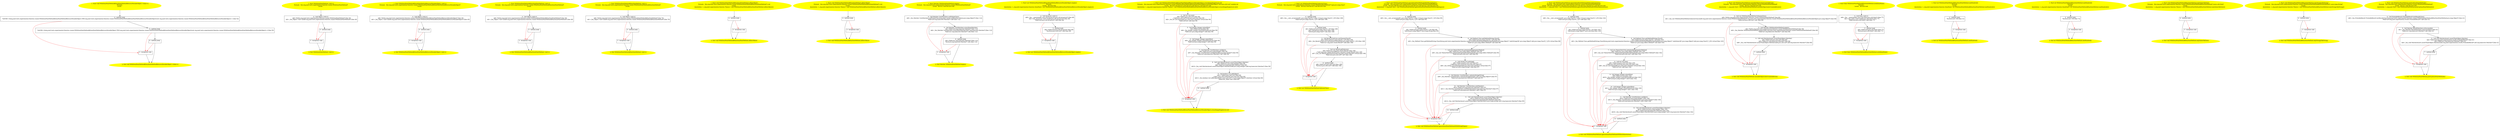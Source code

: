 /* @generated */
digraph cfg {
"org.junit.tests.experimental.theories.runner.WithDataPointMethod$DataPointMethodReturnsMutableObject.34375eb1f2e7608a7b5433812a6a1414_1" [label="1: Start void WithDataPointMethod$DataPointMethodReturnsMutableObject.<clinit>()\nFormals: \nLocals:  \n  " color=yellow style=filled]
	

	 "org.junit.tests.experimental.theories.runner.WithDataPointMethod$DataPointMethodReturnsMutableObject.34375eb1f2e7608a7b5433812a6a1414_1" -> "org.junit.tests.experimental.theories.runner.WithDataPointMethod$DataPointMethodReturnsMutableObject.34375eb1f2e7608a7b5433812a6a1414_4" ;
"org.junit.tests.experimental.theories.runner.WithDataPointMethod$DataPointMethodReturnsMutableObject.34375eb1f2e7608a7b5433812a6a1414_2" [label="2: Exit void WithDataPointMethod$DataPointMethodReturnsMutableObject.<clinit>() \n  " color=yellow style=filled]
	

"org.junit.tests.experimental.theories.runner.WithDataPointMethod$DataPointMethodReturnsMutableObject.34375eb1f2e7608a7b5433812a6a1414_3" [label="3:  exceptions sink \n  " shape="box"]
	

	 "org.junit.tests.experimental.theories.runner.WithDataPointMethod$DataPointMethodReturnsMutableObject.34375eb1f2e7608a7b5433812a6a1414_3" -> "org.junit.tests.experimental.theories.runner.WithDataPointMethod$DataPointMethodReturnsMutableObject.34375eb1f2e7608a7b5433812a6a1414_2" ;
"org.junit.tests.experimental.theories.runner.WithDataPointMethod$DataPointMethodReturnsMutableObject.34375eb1f2e7608a7b5433812a6a1414_4" [label="4:  method_body \n   *&#GB<>$org.junit.tests.experimental.theories.runner.WithDataPointMethod$DataPointMethodReturnsMutableObject.ONE:org.junit.tests.experimental.theories.runner.WithDataPointMethod$DataPointMethodReturnsMutableObject(root org.junit.tests.experimental.theories.runner.WithDataPointMethod$DataPointMethodReturnsMutableObject)=1 [line 52]\n " shape="box"]
	

	 "org.junit.tests.experimental.theories.runner.WithDataPointMethod$DataPointMethodReturnsMutableObject.34375eb1f2e7608a7b5433812a6a1414_4" -> "org.junit.tests.experimental.theories.runner.WithDataPointMethod$DataPointMethodReturnsMutableObject.34375eb1f2e7608a7b5433812a6a1414_5" ;
	 "org.junit.tests.experimental.theories.runner.WithDataPointMethod$DataPointMethodReturnsMutableObject.34375eb1f2e7608a7b5433812a6a1414_4" -> "org.junit.tests.experimental.theories.runner.WithDataPointMethod$DataPointMethodReturnsMutableObject.34375eb1f2e7608a7b5433812a6a1414_3" [color="red" ];
"org.junit.tests.experimental.theories.runner.WithDataPointMethod$DataPointMethodReturnsMutableObject.34375eb1f2e7608a7b5433812a6a1414_5" [label="5:  method_body \n   *&#GB<>$org.junit.tests.experimental.theories.runner.WithDataPointMethod$DataPointMethodReturnsMutableObject.TWO:org.junit.tests.experimental.theories.runner.WithDataPointMethod$DataPointMethodReturnsMutableObject(root org.junit.tests.experimental.theories.runner.WithDataPointMethod$DataPointMethodReturnsMutableObject)=2 [line 55]\n " shape="box"]
	

	 "org.junit.tests.experimental.theories.runner.WithDataPointMethod$DataPointMethodReturnsMutableObject.34375eb1f2e7608a7b5433812a6a1414_5" -> "org.junit.tests.experimental.theories.runner.WithDataPointMethod$DataPointMethodReturnsMutableObject.34375eb1f2e7608a7b5433812a6a1414_6" ;
	 "org.junit.tests.experimental.theories.runner.WithDataPointMethod$DataPointMethodReturnsMutableObject.34375eb1f2e7608a7b5433812a6a1414_5" -> "org.junit.tests.experimental.theories.runner.WithDataPointMethod$DataPointMethodReturnsMutableObject.34375eb1f2e7608a7b5433812a6a1414_3" [color="red" ];
"org.junit.tests.experimental.theories.runner.WithDataPointMethod$DataPointMethodReturnsMutableObject.34375eb1f2e7608a7b5433812a6a1414_6" [label="6:  method_body \n  " shape="box"]
	

	 "org.junit.tests.experimental.theories.runner.WithDataPointMethod$DataPointMethodReturnsMutableObject.34375eb1f2e7608a7b5433812a6a1414_6" -> "org.junit.tests.experimental.theories.runner.WithDataPointMethod$DataPointMethodReturnsMutableObject.34375eb1f2e7608a7b5433812a6a1414_2" ;
	 "org.junit.tests.experimental.theories.runner.WithDataPointMethod$DataPointMethodReturnsMutableObject.34375eb1f2e7608a7b5433812a6a1414_6" -> "org.junit.tests.experimental.theories.runner.WithDataPointMethod$DataPointMethodReturnsMutableObject.34375eb1f2e7608a7b5433812a6a1414_3" [color="red" ];
"org.junit.tests.experimental.theories.runner.WithDataPointMethod.<init>().8f2522d52cd63aa8a2f46b0d6ee825f8_1" [label="1: Start WithDataPointMethod.<init>()\nFormals:  this:org.junit.tests.experimental.theories.runner.WithDataPointMethod*\nLocals:  \n  " color=yellow style=filled]
	

	 "org.junit.tests.experimental.theories.runner.WithDataPointMethod.<init>().8f2522d52cd63aa8a2f46b0d6ee825f8_1" -> "org.junit.tests.experimental.theories.runner.WithDataPointMethod.<init>().8f2522d52cd63aa8a2f46b0d6ee825f8_4" ;
"org.junit.tests.experimental.theories.runner.WithDataPointMethod.<init>().8f2522d52cd63aa8a2f46b0d6ee825f8_2" [label="2: Exit WithDataPointMethod.<init>() \n  " color=yellow style=filled]
	

"org.junit.tests.experimental.theories.runner.WithDataPointMethod.<init>().8f2522d52cd63aa8a2f46b0d6ee825f8_3" [label="3:  exceptions sink \n  " shape="box"]
	

	 "org.junit.tests.experimental.theories.runner.WithDataPointMethod.<init>().8f2522d52cd63aa8a2f46b0d6ee825f8_3" -> "org.junit.tests.experimental.theories.runner.WithDataPointMethod.<init>().8f2522d52cd63aa8a2f46b0d6ee825f8_2" ;
"org.junit.tests.experimental.theories.runner.WithDataPointMethod.<init>().8f2522d52cd63aa8a2f46b0d6ee825f8_4" [label="4:  Call Object.<init>() \n   n$0=*&this:org.junit.tests.experimental.theories.runner.WithDataPointMethod* [line 26]\n  n$1=_fun_Object.<init>()(n$0:org.junit.tests.experimental.theories.runner.WithDataPointMethod*) [line 26]\n " shape="box"]
	

	 "org.junit.tests.experimental.theories.runner.WithDataPointMethod.<init>().8f2522d52cd63aa8a2f46b0d6ee825f8_4" -> "org.junit.tests.experimental.theories.runner.WithDataPointMethod.<init>().8f2522d52cd63aa8a2f46b0d6ee825f8_5" ;
	 "org.junit.tests.experimental.theories.runner.WithDataPointMethod.<init>().8f2522d52cd63aa8a2f46b0d6ee825f8_4" -> "org.junit.tests.experimental.theories.runner.WithDataPointMethod.<init>().8f2522d52cd63aa8a2f46b0d6ee825f8_3" [color="red" ];
"org.junit.tests.experimental.theories.runner.WithDataPointMethod.<init>().8f2522d52cd63aa8a2f46b0d6ee825f8_5" [label="5:  method_body \n  " shape="box"]
	

	 "org.junit.tests.experimental.theories.runner.WithDataPointMethod.<init>().8f2522d52cd63aa8a2f46b0d6ee825f8_5" -> "org.junit.tests.experimental.theories.runner.WithDataPointMethod.<init>().8f2522d52cd63aa8a2f46b0d6ee825f8_2" ;
	 "org.junit.tests.experimental.theories.runner.WithDataPointMethod.<init>().8f2522d52cd63aa8a2f46b0d6ee825f8_5" -> "org.junit.tests.experimental.theories.runner.WithDataPointMethod.<init>().8f2522d52cd63aa8a2f46b0d6ee825f8_3" [color="red" ];
"org.junit.tests.experimental.theories.runner.WithDataPointMethod$DataPointMethodReturnsMutableObject.75fe026a0797aaf921a8953dec1f1492_1" [label="1: Start WithDataPointMethod$DataPointMethodReturnsMutableObject.<init>()\nFormals:  this:org.junit.tests.experimental.theories.runner.WithDataPointMethod$DataPointMethodReturnsMutableObject*\nLocals:  \n  " color=yellow style=filled]
	

	 "org.junit.tests.experimental.theories.runner.WithDataPointMethod$DataPointMethodReturnsMutableObject.75fe026a0797aaf921a8953dec1f1492_1" -> "org.junit.tests.experimental.theories.runner.WithDataPointMethod$DataPointMethodReturnsMutableObject.75fe026a0797aaf921a8953dec1f1492_4" ;
"org.junit.tests.experimental.theories.runner.WithDataPointMethod$DataPointMethodReturnsMutableObject.75fe026a0797aaf921a8953dec1f1492_2" [label="2: Exit WithDataPointMethod$DataPointMethodReturnsMutableObject.<init>() \n  " color=yellow style=filled]
	

"org.junit.tests.experimental.theories.runner.WithDataPointMethod$DataPointMethodReturnsMutableObject.75fe026a0797aaf921a8953dec1f1492_3" [label="3:  exceptions sink \n  " shape="box"]
	

	 "org.junit.tests.experimental.theories.runner.WithDataPointMethod$DataPointMethodReturnsMutableObject.75fe026a0797aaf921a8953dec1f1492_3" -> "org.junit.tests.experimental.theories.runner.WithDataPointMethod$DataPointMethodReturnsMutableObject.75fe026a0797aaf921a8953dec1f1492_2" ;
"org.junit.tests.experimental.theories.runner.WithDataPointMethod$DataPointMethodReturnsMutableObject.75fe026a0797aaf921a8953dec1f1492_4" [label="4:  Call Object.<init>() \n   n$0=*&this:org.junit.tests.experimental.theories.runner.WithDataPointMethod$DataPointMethodReturnsMutableObject* [line 45]\n  n$1=_fun_Object.<init>()(n$0:org.junit.tests.experimental.theories.runner.WithDataPointMethod$DataPointMethodReturnsMutableObject*) [line 45]\n " shape="box"]
	

	 "org.junit.tests.experimental.theories.runner.WithDataPointMethod$DataPointMethodReturnsMutableObject.75fe026a0797aaf921a8953dec1f1492_4" -> "org.junit.tests.experimental.theories.runner.WithDataPointMethod$DataPointMethodReturnsMutableObject.75fe026a0797aaf921a8953dec1f1492_5" ;
	 "org.junit.tests.experimental.theories.runner.WithDataPointMethod$DataPointMethodReturnsMutableObject.75fe026a0797aaf921a8953dec1f1492_4" -> "org.junit.tests.experimental.theories.runner.WithDataPointMethod$DataPointMethodReturnsMutableObject.75fe026a0797aaf921a8953dec1f1492_3" [color="red" ];
"org.junit.tests.experimental.theories.runner.WithDataPointMethod$DataPointMethodReturnsMutableObject.75fe026a0797aaf921a8953dec1f1492_5" [label="5:  method_body \n  " shape="box"]
	

	 "org.junit.tests.experimental.theories.runner.WithDataPointMethod$DataPointMethodReturnsMutableObject.75fe026a0797aaf921a8953dec1f1492_5" -> "org.junit.tests.experimental.theories.runner.WithDataPointMethod$DataPointMethodReturnsMutableObject.75fe026a0797aaf921a8953dec1f1492_2" ;
	 "org.junit.tests.experimental.theories.runner.WithDataPointMethod$DataPointMethodReturnsMutableObject.75fe026a0797aaf921a8953dec1f1492_5" -> "org.junit.tests.experimental.theories.runner.WithDataPointMethod$DataPointMethodReturnsMutableObject.75fe026a0797aaf921a8953dec1f1492_3" [color="red" ];
"org.junit.tests.experimental.theories.runner.WithDataPointMethod$HasDataPointMethod.<init>().5c2d623918d512ae0398d7a45b3b9dd1_1" [label="1: Start WithDataPointMethod$HasDataPointMethod.<init>()\nFormals:  this:org.junit.tests.experimental.theories.runner.WithDataPointMethod$HasDataPointMethod*\nLocals:  \n  " color=yellow style=filled]
	

	 "org.junit.tests.experimental.theories.runner.WithDataPointMethod$HasDataPointMethod.<init>().5c2d623918d512ae0398d7a45b3b9dd1_1" -> "org.junit.tests.experimental.theories.runner.WithDataPointMethod$HasDataPointMethod.<init>().5c2d623918d512ae0398d7a45b3b9dd1_4" ;
"org.junit.tests.experimental.theories.runner.WithDataPointMethod$HasDataPointMethod.<init>().5c2d623918d512ae0398d7a45b3b9dd1_2" [label="2: Exit WithDataPointMethod$HasDataPointMethod.<init>() \n  " color=yellow style=filled]
	

"org.junit.tests.experimental.theories.runner.WithDataPointMethod$HasDataPointMethod.<init>().5c2d623918d512ae0398d7a45b3b9dd1_3" [label="3:  exceptions sink \n  " shape="box"]
	

	 "org.junit.tests.experimental.theories.runner.WithDataPointMethod$HasDataPointMethod.<init>().5c2d623918d512ae0398d7a45b3b9dd1_3" -> "org.junit.tests.experimental.theories.runner.WithDataPointMethod$HasDataPointMethod.<init>().5c2d623918d512ae0398d7a45b3b9dd1_2" ;
"org.junit.tests.experimental.theories.runner.WithDataPointMethod$HasDataPointMethod.<init>().5c2d623918d512ae0398d7a45b3b9dd1_4" [label="4:  Call Object.<init>() \n   n$0=*&this:org.junit.tests.experimental.theories.runner.WithDataPointMethod$HasDataPointMethod* [line 28]\n  n$1=_fun_Object.<init>()(n$0:org.junit.tests.experimental.theories.runner.WithDataPointMethod$HasDataPointMethod*) [line 28]\n " shape="box"]
	

	 "org.junit.tests.experimental.theories.runner.WithDataPointMethod$HasDataPointMethod.<init>().5c2d623918d512ae0398d7a45b3b9dd1_4" -> "org.junit.tests.experimental.theories.runner.WithDataPointMethod$HasDataPointMethod.<init>().5c2d623918d512ae0398d7a45b3b9dd1_5" ;
	 "org.junit.tests.experimental.theories.runner.WithDataPointMethod$HasDataPointMethod.<init>().5c2d623918d512ae0398d7a45b3b9dd1_4" -> "org.junit.tests.experimental.theories.runner.WithDataPointMethod$HasDataPointMethod.<init>().5c2d623918d512ae0398d7a45b3b9dd1_3" [color="red" ];
"org.junit.tests.experimental.theories.runner.WithDataPointMethod$HasDataPointMethod.<init>().5c2d623918d512ae0398d7a45b3b9dd1_5" [label="5:  method_body \n  " shape="box"]
	

	 "org.junit.tests.experimental.theories.runner.WithDataPointMethod$HasDataPointMethod.<init>().5c2d623918d512ae0398d7a45b3b9dd1_5" -> "org.junit.tests.experimental.theories.runner.WithDataPointMethod$HasDataPointMethod.<init>().5c2d623918d512ae0398d7a45b3b9dd1_2" ;
	 "org.junit.tests.experimental.theories.runner.WithDataPointMethod$HasDataPointMethod.<init>().5c2d623918d512ae0398d7a45b3b9dd1_5" -> "org.junit.tests.experimental.theories.runner.WithDataPointMethod$HasDataPointMethod.<init>().5c2d623918d512ae0398d7a45b3b9dd1_3" [color="red" ];
"org.junit.tests.experimental.theories.runner.WithDataPointMethod$HasDateMethod.<init>().93048271923f2c5e6d9ff4d9a34834f9_1" [label="1: Start WithDataPointMethod$HasDateMethod.<init>()\nFormals:  this:org.junit.tests.experimental.theories.runner.WithDataPointMethod$HasDateMethod*\nLocals:  \n  " color=yellow style=filled]
	

	 "org.junit.tests.experimental.theories.runner.WithDataPointMethod$HasDateMethod.<init>().93048271923f2c5e6d9ff4d9a34834f9_1" -> "org.junit.tests.experimental.theories.runner.WithDataPointMethod$HasDateMethod.<init>().93048271923f2c5e6d9ff4d9a34834f9_4" ;
"org.junit.tests.experimental.theories.runner.WithDataPointMethod$HasDateMethod.<init>().93048271923f2c5e6d9ff4d9a34834f9_2" [label="2: Exit WithDataPointMethod$HasDateMethod.<init>() \n  " color=yellow style=filled]
	

"org.junit.tests.experimental.theories.runner.WithDataPointMethod$HasDateMethod.<init>().93048271923f2c5e6d9ff4d9a34834f9_3" [label="3:  exceptions sink \n  " shape="box"]
	

	 "org.junit.tests.experimental.theories.runner.WithDataPointMethod$HasDateMethod.<init>().93048271923f2c5e6d9ff4d9a34834f9_3" -> "org.junit.tests.experimental.theories.runner.WithDataPointMethod$HasDateMethod.<init>().93048271923f2c5e6d9ff4d9a34834f9_2" ;
"org.junit.tests.experimental.theories.runner.WithDataPointMethod$HasDateMethod.<init>().93048271923f2c5e6d9ff4d9a34834f9_4" [label="4:  Call Object.<init>() \n   n$0=*&this:org.junit.tests.experimental.theories.runner.WithDataPointMethod$HasDateMethod* [line 70]\n  n$1=_fun_Object.<init>()(n$0:org.junit.tests.experimental.theories.runner.WithDataPointMethod$HasDateMethod*) [line 70]\n " shape="box"]
	

	 "org.junit.tests.experimental.theories.runner.WithDataPointMethod$HasDateMethod.<init>().93048271923f2c5e6d9ff4d9a34834f9_4" -> "org.junit.tests.experimental.theories.runner.WithDataPointMethod$HasDateMethod.<init>().93048271923f2c5e6d9ff4d9a34834f9_5" ;
	 "org.junit.tests.experimental.theories.runner.WithDataPointMethod$HasDateMethod.<init>().93048271923f2c5e6d9ff4d9a34834f9_4" -> "org.junit.tests.experimental.theories.runner.WithDataPointMethod$HasDateMethod.<init>().93048271923f2c5e6d9ff4d9a34834f9_3" [color="red" ];
"org.junit.tests.experimental.theories.runner.WithDataPointMethod$HasDateMethod.<init>().93048271923f2c5e6d9ff4d9a34834f9_5" [label="5:  method_body \n  " shape="box"]
	

	 "org.junit.tests.experimental.theories.runner.WithDataPointMethod$HasDateMethod.<init>().93048271923f2c5e6d9ff4d9a34834f9_5" -> "org.junit.tests.experimental.theories.runner.WithDataPointMethod$HasDateMethod.<init>().93048271923f2c5e6d9ff4d9a34834f9_2" ;
	 "org.junit.tests.experimental.theories.runner.WithDataPointMethod$HasDateMethod.<init>().93048271923f2c5e6d9ff4d9a34834f9_5" -> "org.junit.tests.experimental.theories.runner.WithDataPointMethod$HasDateMethod.<init>().93048271923f2c5e6d9ff4d9a34834f9_3" [color="red" ];
"org.junit.tests.experimental.theories.runner.WithDataPointMethod$HasDataPointMethod.allIntsOk(int):v.2d02dc6b4d7788f48d1a3a3035b6a873_1" [label="1: Start void WithDataPointMethod$HasDataPointMethod.allIntsOk(int)\nFormals:  this:org.junit.tests.experimental.theories.runner.WithDataPointMethod$HasDataPointMethod* x:int\nLocals: \nAnnotation: <_org.junit.experimental.theories.Theory> void WithDataPointMethod$HasDataPointMethod.allIntsOk(int)() \n  " color=yellow style=filled]
	

	 "org.junit.tests.experimental.theories.runner.WithDataPointMethod$HasDataPointMethod.allIntsOk(int):v.2d02dc6b4d7788f48d1a3a3035b6a873_1" -> "org.junit.tests.experimental.theories.runner.WithDataPointMethod$HasDataPointMethod.allIntsOk(int):v.2d02dc6b4d7788f48d1a3a3035b6a873_4" ;
"org.junit.tests.experimental.theories.runner.WithDataPointMethod$HasDataPointMethod.allIntsOk(int):v.2d02dc6b4d7788f48d1a3a3035b6a873_2" [label="2: Exit void WithDataPointMethod$HasDataPointMethod.allIntsOk(int) \n  " color=yellow style=filled]
	

"org.junit.tests.experimental.theories.runner.WithDataPointMethod$HasDataPointMethod.allIntsOk(int):v.2d02dc6b4d7788f48d1a3a3035b6a873_3" [label="3:  exceptions sink \n  " shape="box"]
	

	 "org.junit.tests.experimental.theories.runner.WithDataPointMethod$HasDataPointMethod.allIntsOk(int):v.2d02dc6b4d7788f48d1a3a3035b6a873_3" -> "org.junit.tests.experimental.theories.runner.WithDataPointMethod$HasDataPointMethod.allIntsOk(int):v.2d02dc6b4d7788f48d1a3a3035b6a873_2" ;
"org.junit.tests.experimental.theories.runner.WithDataPointMethod$HasDataPointMethod.allIntsOk(int):v.2d02dc6b4d7788f48d1a3a3035b6a873_4" [label="4:  method_body \n  " shape="box"]
	

	 "org.junit.tests.experimental.theories.runner.WithDataPointMethod$HasDataPointMethod.allIntsOk(int):v.2d02dc6b4d7788f48d1a3a3035b6a873_4" -> "org.junit.tests.experimental.theories.runner.WithDataPointMethod$HasDataPointMethod.allIntsOk(int):v.2d02dc6b4d7788f48d1a3a3035b6a873_2" ;
	 "org.junit.tests.experimental.theories.runner.WithDataPointMethod$HasDataPointMethod.allIntsOk(int):v.2d02dc6b4d7788f48d1a3a3035b6a873_4" -> "org.junit.tests.experimental.theories.runner.WithDataPointMethod$HasDataPointMethod.allIntsOk(int):v.2d02dc6b4d7788f48d1a3a3035b6a873_3" [color="red" ];
"org.junit.tests.experimental.theories.runner.WithDataPointMethod$HasDateMethod.allIntsOk(int):void.44d9767102bd170054fcdf9628c0baed_1" [label="1: Start void WithDataPointMethod$HasDateMethod.allIntsOk(int)\nFormals:  this:org.junit.tests.experimental.theories.runner.WithDataPointMethod$HasDateMethod* x:int\nLocals: \nAnnotation: <_org.junit.experimental.theories.Theory> void WithDataPointMethod$HasDateMethod.allIntsOk(int)() \n  " color=yellow style=filled]
	

	 "org.junit.tests.experimental.theories.runner.WithDataPointMethod$HasDateMethod.allIntsOk(int):void.44d9767102bd170054fcdf9628c0baed_1" -> "org.junit.tests.experimental.theories.runner.WithDataPointMethod$HasDateMethod.allIntsOk(int):void.44d9767102bd170054fcdf9628c0baed_4" ;
"org.junit.tests.experimental.theories.runner.WithDataPointMethod$HasDateMethod.allIntsOk(int):void.44d9767102bd170054fcdf9628c0baed_2" [label="2: Exit void WithDataPointMethod$HasDateMethod.allIntsOk(int) \n  " color=yellow style=filled]
	

"org.junit.tests.experimental.theories.runner.WithDataPointMethod$HasDateMethod.allIntsOk(int):void.44d9767102bd170054fcdf9628c0baed_3" [label="3:  exceptions sink \n  " shape="box"]
	

	 "org.junit.tests.experimental.theories.runner.WithDataPointMethod$HasDateMethod.allIntsOk(int):void.44d9767102bd170054fcdf9628c0baed_3" -> "org.junit.tests.experimental.theories.runner.WithDataPointMethod$HasDateMethod.allIntsOk(int):void.44d9767102bd170054fcdf9628c0baed_2" ;
"org.junit.tests.experimental.theories.runner.WithDataPointMethod$HasDateMethod.allIntsOk(int):void.44d9767102bd170054fcdf9628c0baed_4" [label="4:  method_body \n  " shape="box"]
	

	 "org.junit.tests.experimental.theories.runner.WithDataPointMethod$HasDateMethod.allIntsOk(int):void.44d9767102bd170054fcdf9628c0baed_4" -> "org.junit.tests.experimental.theories.runner.WithDataPointMethod$HasDateMethod.allIntsOk(int):void.44d9767102bd170054fcdf9628c0baed_2" ;
	 "org.junit.tests.experimental.theories.runner.WithDataPointMethod$HasDateMethod.allIntsOk(int):void.44d9767102bd170054fcdf9628c0baed_4" -> "org.junit.tests.experimental.theories.runner.WithDataPointMethod$HasDateMethod.allIntsOk(int):void.44d9767102bd170054fcdf9628c0baed_3" [color="red" ];
"org.junit.tests.experimental.theories.runner.WithDataPointMethod.empty():org.hamcrest.Matcher.38cf0b80f876bef536afc8ee73600877_1" [label="1: Start Matcher WithDataPointMethod.empty()\nFormals:  this:org.junit.tests.experimental.theories.runner.WithDataPointMethod*\nLocals:  $irvar1:void $irvar0:void \n  " color=yellow style=filled]
	

	 "org.junit.tests.experimental.theories.runner.WithDataPointMethod.empty():org.hamcrest.Matcher.38cf0b80f876bef536afc8ee73600877_1" -> "org.junit.tests.experimental.theories.runner.WithDataPointMethod.empty():org.hamcrest.Matcher.38cf0b80f876bef536afc8ee73600877_4" ;
"org.junit.tests.experimental.theories.runner.WithDataPointMethod.empty():org.hamcrest.Matcher.38cf0b80f876bef536afc8ee73600877_2" [label="2: Exit Matcher WithDataPointMethod.empty() \n  " color=yellow style=filled]
	

"org.junit.tests.experimental.theories.runner.WithDataPointMethod.empty():org.hamcrest.Matcher.38cf0b80f876bef536afc8ee73600877_3" [label="3:  exceptions sink \n  " shape="box"]
	

	 "org.junit.tests.experimental.theories.runner.WithDataPointMethod.empty():org.hamcrest.Matcher.38cf0b80f876bef536afc8ee73600877_3" -> "org.junit.tests.experimental.theories.runner.WithDataPointMethod.empty():org.hamcrest.Matcher.38cf0b80f876bef536afc8ee73600877_2" ;
"org.junit.tests.experimental.theories.runner.WithDataPointMethod.empty():org.hamcrest.Matcher.38cf0b80f876bef536afc8ee73600877_4" [label="4:  Call Matcher CoreMatchers.nullValue(Class) \n   n$0=_fun_Matcher CoreMatchers.nullValue(Class)(org.junit.runner.notification.Failure:java.lang.Object*) [line 112]\n  *&$irvar0:org.hamcrest.Matcher*=n$0 [line 112]\n " shape="box"]
	

	 "org.junit.tests.experimental.theories.runner.WithDataPointMethod.empty():org.hamcrest.Matcher.38cf0b80f876bef536afc8ee73600877_4" -> "org.junit.tests.experimental.theories.runner.WithDataPointMethod.empty():org.hamcrest.Matcher.38cf0b80f876bef536afc8ee73600877_5" ;
	 "org.junit.tests.experimental.theories.runner.WithDataPointMethod.empty():org.hamcrest.Matcher.38cf0b80f876bef536afc8ee73600877_4" -> "org.junit.tests.experimental.theories.runner.WithDataPointMethod.empty():org.hamcrest.Matcher.38cf0b80f876bef536afc8ee73600877_3" [color="red" ];
"org.junit.tests.experimental.theories.runner.WithDataPointMethod.empty():org.hamcrest.Matcher.38cf0b80f876bef536afc8ee73600877_5" [label="5:  Call Matcher CoreMatchers.everyItem(Matcher) \n   n$1=*&$irvar0:org.hamcrest.Matcher* [line 112]\n  n$2=_fun_Matcher CoreMatchers.everyItem(Matcher)(n$1:org.hamcrest.Matcher*) [line 112]\n  *&$irvar1:org.hamcrest.Matcher*=n$2 [line 112]\n " shape="box"]
	

	 "org.junit.tests.experimental.theories.runner.WithDataPointMethod.empty():org.hamcrest.Matcher.38cf0b80f876bef536afc8ee73600877_5" -> "org.junit.tests.experimental.theories.runner.WithDataPointMethod.empty():org.hamcrest.Matcher.38cf0b80f876bef536afc8ee73600877_6" ;
	 "org.junit.tests.experimental.theories.runner.WithDataPointMethod.empty():org.hamcrest.Matcher.38cf0b80f876bef536afc8ee73600877_5" -> "org.junit.tests.experimental.theories.runner.WithDataPointMethod.empty():org.hamcrest.Matcher.38cf0b80f876bef536afc8ee73600877_3" [color="red" ];
"org.junit.tests.experimental.theories.runner.WithDataPointMethod.empty():org.hamcrest.Matcher.38cf0b80f876bef536afc8ee73600877_6" [label="6:  method_body \n   n$3=*&$irvar1:org.hamcrest.Matcher* [line 112]\n  *&return:org.hamcrest.Matcher*=n$3 [line 112]\n " shape="box"]
	

	 "org.junit.tests.experimental.theories.runner.WithDataPointMethod.empty():org.hamcrest.Matcher.38cf0b80f876bef536afc8ee73600877_6" -> "org.junit.tests.experimental.theories.runner.WithDataPointMethod.empty():org.hamcrest.Matcher.38cf0b80f876bef536afc8ee73600877_2" ;
	 "org.junit.tests.experimental.theories.runner.WithDataPointMethod.empty():org.hamcrest.Matcher.38cf0b80f876bef536afc8ee73600877_6" -> "org.junit.tests.experimental.theories.runner.WithDataPointMethod.empty():org.hamcrest.Matcher.38cf0b80f876bef536afc8ee73600877_3" [color="red" ];
"org.junit.tests.experimental.theories.runner.WithDataPointMethod$DataPointMethodReturnsMutableObject.01cd856451e9b13553c38ab43af14b19_1" [label="1: Start List WithDataPointMethod$DataPointMethodReturnsMutableObject.empty()\nFormals: \nLocals:  $irvar0:void\nAnnotation: <_org.junit.experimental.theories.DataPoint> List WithDataPointMethod$DataPointMethodReturnsMutableObject.empty()() \n  " color=yellow style=filled]
	

	 "org.junit.tests.experimental.theories.runner.WithDataPointMethod$DataPointMethodReturnsMutableObject.01cd856451e9b13553c38ab43af14b19_1" -> "org.junit.tests.experimental.theories.runner.WithDataPointMethod$DataPointMethodReturnsMutableObject.01cd856451e9b13553c38ab43af14b19_4" ;
"org.junit.tests.experimental.theories.runner.WithDataPointMethod$DataPointMethodReturnsMutableObject.01cd856451e9b13553c38ab43af14b19_2" [label="2: Exit List WithDataPointMethod$DataPointMethodReturnsMutableObject.empty() \n  " color=yellow style=filled]
	

"org.junit.tests.experimental.theories.runner.WithDataPointMethod$DataPointMethodReturnsMutableObject.01cd856451e9b13553c38ab43af14b19_3" [label="3:  exceptions sink \n  " shape="box"]
	

	 "org.junit.tests.experimental.theories.runner.WithDataPointMethod$DataPointMethodReturnsMutableObject.01cd856451e9b13553c38ab43af14b19_3" -> "org.junit.tests.experimental.theories.runner.WithDataPointMethod$DataPointMethodReturnsMutableObject.01cd856451e9b13553c38ab43af14b19_2" ;
"org.junit.tests.experimental.theories.runner.WithDataPointMethod$DataPointMethodReturnsMutableObject.01cd856451e9b13553c38ab43af14b19_4" [label="4:  Call ArrayList.<init>() \n   n$0=_fun___new(sizeof(t=java.util.ArrayList):java.util.ArrayList*) [line 48]\n  n$1=_fun_ArrayList.<init>()(n$0:java.util.ArrayList*) [line 48]\n  *&$irvar0:java.util.ArrayList*=n$0 [line 48]\n " shape="box"]
	

	 "org.junit.tests.experimental.theories.runner.WithDataPointMethod$DataPointMethodReturnsMutableObject.01cd856451e9b13553c38ab43af14b19_4" -> "org.junit.tests.experimental.theories.runner.WithDataPointMethod$DataPointMethodReturnsMutableObject.01cd856451e9b13553c38ab43af14b19_5" ;
	 "org.junit.tests.experimental.theories.runner.WithDataPointMethod$DataPointMethodReturnsMutableObject.01cd856451e9b13553c38ab43af14b19_4" -> "org.junit.tests.experimental.theories.runner.WithDataPointMethod$DataPointMethodReturnsMutableObject.01cd856451e9b13553c38ab43af14b19_3" [color="red" ];
"org.junit.tests.experimental.theories.runner.WithDataPointMethod$DataPointMethodReturnsMutableObject.01cd856451e9b13553c38ab43af14b19_5" [label="5:  method_body \n   n$2=*&$irvar0:java.util.ArrayList* [line 48]\n  *&return:java.util.List*=n$2 [line 48]\n " shape="box"]
	

	 "org.junit.tests.experimental.theories.runner.WithDataPointMethod$DataPointMethodReturnsMutableObject.01cd856451e9b13553c38ab43af14b19_5" -> "org.junit.tests.experimental.theories.runner.WithDataPointMethod$DataPointMethodReturnsMutableObject.01cd856451e9b13553c38ab43af14b19_2" ;
	 "org.junit.tests.experimental.theories.runner.WithDataPointMethod$DataPointMethodReturnsMutableObject.01cd856451e9b13553c38ab43af14b19_5" -> "org.junit.tests.experimental.theories.runner.WithDataPointMethod$DataPointMethodReturnsMutableObject.01cd856451e9b13553c38ab43af14b19_3" [color="red" ];
"org.junit.tests.experimental.theories.runner.WithDataPointMethod$DataPointMethodReturnsMutableObject.52f6bc2bed9d0bba0d8c8526461a94ee_1" [label="1: Start void WithDataPointMethod$DataPointMethodReturnsMutableObject.everythingsEmpty(List,int)\nFormals:  this:org.junit.tests.experimental.theories.runner.WithDataPointMethod$DataPointMethodReturnsMutableObject* first:java.util.List* number:int\nLocals:  $irvar4:void $irvar3:void $irvar2:void $irvar1:void $irvar0:void\nAnnotation: <_org.junit.experimental.theories.Theory> void WithDataPointMethod$DataPointMethodReturnsMutableObject.everythingsEmpty(List,int)() \n  " color=yellow style=filled]
	

	 "org.junit.tests.experimental.theories.runner.WithDataPointMethod$DataPointMethodReturnsMutableObject.52f6bc2bed9d0bba0d8c8526461a94ee_1" -> "org.junit.tests.experimental.theories.runner.WithDataPointMethod$DataPointMethodReturnsMutableObject.52f6bc2bed9d0bba0d8c8526461a94ee_4" ;
"org.junit.tests.experimental.theories.runner.WithDataPointMethod$DataPointMethodReturnsMutableObject.52f6bc2bed9d0bba0d8c8526461a94ee_2" [label="2: Exit void WithDataPointMethod$DataPointMethodReturnsMutableObject.everythingsEmpty(List,int) \n  " color=yellow style=filled]
	

"org.junit.tests.experimental.theories.runner.WithDataPointMethod$DataPointMethodReturnsMutableObject.52f6bc2bed9d0bba0d8c8526461a94ee_3" [label="3:  exceptions sink \n  " shape="box"]
	

	 "org.junit.tests.experimental.theories.runner.WithDataPointMethod$DataPointMethodReturnsMutableObject.52f6bc2bed9d0bba0d8c8526461a94ee_3" -> "org.junit.tests.experimental.theories.runner.WithDataPointMethod$DataPointMethodReturnsMutableObject.52f6bc2bed9d0bba0d8c8526461a94ee_2" ;
"org.junit.tests.experimental.theories.runner.WithDataPointMethod$DataPointMethodReturnsMutableObject.52f6bc2bed9d0bba0d8c8526461a94ee_4" [label="4:  Call int List.size() \n   n$0=*&first:java.util.List* [line 59]\n  _=*n$0:java.util.List*(root java.util.List) [line 59]\n  n$2=_fun_int List.size()(n$0:java.util.List*) interface virtual [line 59]\n  *&$irvar0:int=n$2 [line 59]\n " shape="box"]
	

	 "org.junit.tests.experimental.theories.runner.WithDataPointMethod$DataPointMethodReturnsMutableObject.52f6bc2bed9d0bba0d8c8526461a94ee_4" -> "org.junit.tests.experimental.theories.runner.WithDataPointMethod$DataPointMethodReturnsMutableObject.52f6bc2bed9d0bba0d8c8526461a94ee_5" ;
	 "org.junit.tests.experimental.theories.runner.WithDataPointMethod$DataPointMethodReturnsMutableObject.52f6bc2bed9d0bba0d8c8526461a94ee_4" -> "org.junit.tests.experimental.theories.runner.WithDataPointMethod$DataPointMethodReturnsMutableObject.52f6bc2bed9d0bba0d8c8526461a94ee_3" [color="red" ];
"org.junit.tests.experimental.theories.runner.WithDataPointMethod$DataPointMethodReturnsMutableObject.52f6bc2bed9d0bba0d8c8526461a94ee_5" [label="5:  Call Integer Integer.valueOf(int) \n   n$3=*&$irvar0:int [line 59]\n  n$4=_fun_Integer Integer.valueOf(int)(n$3:int) [line 59]\n  *&$irvar1:java.lang.Integer*=n$4 [line 59]\n " shape="box"]
	

	 "org.junit.tests.experimental.theories.runner.WithDataPointMethod$DataPointMethodReturnsMutableObject.52f6bc2bed9d0bba0d8c8526461a94ee_5" -> "org.junit.tests.experimental.theories.runner.WithDataPointMethod$DataPointMethodReturnsMutableObject.52f6bc2bed9d0bba0d8c8526461a94ee_6" ;
	 "org.junit.tests.experimental.theories.runner.WithDataPointMethod$DataPointMethodReturnsMutableObject.52f6bc2bed9d0bba0d8c8526461a94ee_5" -> "org.junit.tests.experimental.theories.runner.WithDataPointMethod$DataPointMethodReturnsMutableObject.52f6bc2bed9d0bba0d8c8526461a94ee_3" [color="red" ];
"org.junit.tests.experimental.theories.runner.WithDataPointMethod$DataPointMethodReturnsMutableObject.52f6bc2bed9d0bba0d8c8526461a94ee_6" [label="6:  Call Integer Integer.valueOf(int) \n   n$5=_fun_Integer Integer.valueOf(int)(0:int) [line 59]\n  *&$irvar2:java.lang.Integer*=n$5 [line 59]\n " shape="box"]
	

	 "org.junit.tests.experimental.theories.runner.WithDataPointMethod$DataPointMethodReturnsMutableObject.52f6bc2bed9d0bba0d8c8526461a94ee_6" -> "org.junit.tests.experimental.theories.runner.WithDataPointMethod$DataPointMethodReturnsMutableObject.52f6bc2bed9d0bba0d8c8526461a94ee_7" ;
	 "org.junit.tests.experimental.theories.runner.WithDataPointMethod$DataPointMethodReturnsMutableObject.52f6bc2bed9d0bba0d8c8526461a94ee_6" -> "org.junit.tests.experimental.theories.runner.WithDataPointMethod$DataPointMethodReturnsMutableObject.52f6bc2bed9d0bba0d8c8526461a94ee_3" [color="red" ];
"org.junit.tests.experimental.theories.runner.WithDataPointMethod$DataPointMethodReturnsMutableObject.52f6bc2bed9d0bba0d8c8526461a94ee_7" [label="7:  Call Matcher CoreMatchers.is(Object) \n   n$6=*&$irvar2:java.lang.Integer* [line 59]\n  n$7=_fun_Matcher CoreMatchers.is(Object)(n$6:java.lang.Integer*) [line 59]\n  *&$irvar3:org.hamcrest.Matcher*=n$7 [line 59]\n " shape="box"]
	

	 "org.junit.tests.experimental.theories.runner.WithDataPointMethod$DataPointMethodReturnsMutableObject.52f6bc2bed9d0bba0d8c8526461a94ee_7" -> "org.junit.tests.experimental.theories.runner.WithDataPointMethod$DataPointMethodReturnsMutableObject.52f6bc2bed9d0bba0d8c8526461a94ee_8" ;
	 "org.junit.tests.experimental.theories.runner.WithDataPointMethod$DataPointMethodReturnsMutableObject.52f6bc2bed9d0bba0d8c8526461a94ee_7" -> "org.junit.tests.experimental.theories.runner.WithDataPointMethod$DataPointMethodReturnsMutableObject.52f6bc2bed9d0bba0d8c8526461a94ee_3" [color="red" ];
"org.junit.tests.experimental.theories.runner.WithDataPointMethod$DataPointMethodReturnsMutableObject.52f6bc2bed9d0bba0d8c8526461a94ee_8" [label="8:  Call void MatcherAssert.assertThat(Object,Matcher) \n   n$8=*&$irvar1:java.lang.Integer* [line 59]\n  n$9=*&$irvar3:org.hamcrest.Matcher* [line 59]\n  n$10=_fun_void MatcherAssert.assertThat(Object,Matcher)(n$8:java.lang.Integer*,n$9:org.hamcrest.Matcher*) [line 59]\n " shape="box"]
	

	 "org.junit.tests.experimental.theories.runner.WithDataPointMethod$DataPointMethodReturnsMutableObject.52f6bc2bed9d0bba0d8c8526461a94ee_8" -> "org.junit.tests.experimental.theories.runner.WithDataPointMethod$DataPointMethodReturnsMutableObject.52f6bc2bed9d0bba0d8c8526461a94ee_9" ;
	 "org.junit.tests.experimental.theories.runner.WithDataPointMethod$DataPointMethodReturnsMutableObject.52f6bc2bed9d0bba0d8c8526461a94ee_8" -> "org.junit.tests.experimental.theories.runner.WithDataPointMethod$DataPointMethodReturnsMutableObject.52f6bc2bed9d0bba0d8c8526461a94ee_3" [color="red" ];
"org.junit.tests.experimental.theories.runner.WithDataPointMethod$DataPointMethodReturnsMutableObject.52f6bc2bed9d0bba0d8c8526461a94ee_9" [label="9:  Call boolean List.add(Object) \n   n$11=*&first:java.util.List* [line 60]\n  _=*n$11:java.util.List*(root java.util.List) [line 60]\n  n$13=_fun_boolean List.add(Object)(n$11:java.util.List*,\"a\":java.lang.Object*) interface virtual [line 60]\n  *&$irvar4:_Bool=n$13 [line 60]\n " shape="box"]
	

	 "org.junit.tests.experimental.theories.runner.WithDataPointMethod$DataPointMethodReturnsMutableObject.52f6bc2bed9d0bba0d8c8526461a94ee_9" -> "org.junit.tests.experimental.theories.runner.WithDataPointMethod$DataPointMethodReturnsMutableObject.52f6bc2bed9d0bba0d8c8526461a94ee_10" ;
	 "org.junit.tests.experimental.theories.runner.WithDataPointMethod$DataPointMethodReturnsMutableObject.52f6bc2bed9d0bba0d8c8526461a94ee_9" -> "org.junit.tests.experimental.theories.runner.WithDataPointMethod$DataPointMethodReturnsMutableObject.52f6bc2bed9d0bba0d8c8526461a94ee_3" [color="red" ];
"org.junit.tests.experimental.theories.runner.WithDataPointMethod$DataPointMethodReturnsMutableObject.52f6bc2bed9d0bba0d8c8526461a94ee_10" [label="10:  method_body \n  " shape="box"]
	

	 "org.junit.tests.experimental.theories.runner.WithDataPointMethod$DataPointMethodReturnsMutableObject.52f6bc2bed9d0bba0d8c8526461a94ee_10" -> "org.junit.tests.experimental.theories.runner.WithDataPointMethod$DataPointMethodReturnsMutableObject.52f6bc2bed9d0bba0d8c8526461a94ee_2" ;
	 "org.junit.tests.experimental.theories.runner.WithDataPointMethod$DataPointMethodReturnsMutableObject.52f6bc2bed9d0bba0d8c8526461a94ee_10" -> "org.junit.tests.experimental.theories.runner.WithDataPointMethod$DataPointMethodReturnsMutableObject.52f6bc2bed9d0bba0d8c8526461a94ee_3" [color="red" ];
"org.junit.tests.experimental.theories.runner.WithDataPointMethod.failures(java.lang.Class):java.util.c1f64a573e08e265d88cedc5644ccbd0_1" [label="1: Start List WithDataPointMethod.failures(Class)\nFormals:  this:org.junit.tests.experimental.theories.runner.WithDataPointMethod* type:java.lang.Class*\nLocals:  $irvar2:void $irvar1:void $irvar0:void \n  " color=yellow style=filled]
	

	 "org.junit.tests.experimental.theories.runner.WithDataPointMethod.failures(java.lang.Class):java.util.c1f64a573e08e265d88cedc5644ccbd0_1" -> "org.junit.tests.experimental.theories.runner.WithDataPointMethod.failures(java.lang.Class):java.util.c1f64a573e08e265d88cedc5644ccbd0_4" ;
"org.junit.tests.experimental.theories.runner.WithDataPointMethod.failures(java.lang.Class):java.util.c1f64a573e08e265d88cedc5644ccbd0_2" [label="2: Exit List WithDataPointMethod.failures(Class) \n  " color=yellow style=filled]
	

"org.junit.tests.experimental.theories.runner.WithDataPointMethod.failures(java.lang.Class):java.util.c1f64a573e08e265d88cedc5644ccbd0_3" [label="3:  exceptions sink \n  " shape="box"]
	

	 "org.junit.tests.experimental.theories.runner.WithDataPointMethod.failures(java.lang.Class):java.util.c1f64a573e08e265d88cedc5644ccbd0_3" -> "org.junit.tests.experimental.theories.runner.WithDataPointMethod.failures(java.lang.Class):java.util.c1f64a573e08e265d88cedc5644ccbd0_2" ;
"org.junit.tests.experimental.theories.runner.WithDataPointMethod.failures(java.lang.Class):java.util.c1f64a573e08e265d88cedc5644ccbd0_4" [label="4:  method_body \n   n$0=_fun___new_array(sizeof(t=java.lang.Class*[_*_];len=[1]):java.lang.Class*[_*_](*)) [line 108]\n  *&$irvar0:java.lang.Class*[_*_](*)=n$0 [line 108]\n " shape="box"]
	

	 "org.junit.tests.experimental.theories.runner.WithDataPointMethod.failures(java.lang.Class):java.util.c1f64a573e08e265d88cedc5644ccbd0_4" -> "org.junit.tests.experimental.theories.runner.WithDataPointMethod.failures(java.lang.Class):java.util.c1f64a573e08e265d88cedc5644ccbd0_5" ;
	 "org.junit.tests.experimental.theories.runner.WithDataPointMethod.failures(java.lang.Class):java.util.c1f64a573e08e265d88cedc5644ccbd0_4" -> "org.junit.tests.experimental.theories.runner.WithDataPointMethod.failures(java.lang.Class):java.util.c1f64a573e08e265d88cedc5644ccbd0_3" [color="red" ];
"org.junit.tests.experimental.theories.runner.WithDataPointMethod.failures(java.lang.Class):java.util.c1f64a573e08e265d88cedc5644ccbd0_5" [label="5:  method_body \n   n$1=*&$irvar0:java.lang.Class*[_*_](*) [line 108]\n  n$2=*&type:java.lang.Class* [line 108]\n  *n$1[0]:java.lang.Class*=n$2 [line 108]\n " shape="box"]
	

	 "org.junit.tests.experimental.theories.runner.WithDataPointMethod.failures(java.lang.Class):java.util.c1f64a573e08e265d88cedc5644ccbd0_5" -> "org.junit.tests.experimental.theories.runner.WithDataPointMethod.failures(java.lang.Class):java.util.c1f64a573e08e265d88cedc5644ccbd0_6" ;
	 "org.junit.tests.experimental.theories.runner.WithDataPointMethod.failures(java.lang.Class):java.util.c1f64a573e08e265d88cedc5644ccbd0_5" -> "org.junit.tests.experimental.theories.runner.WithDataPointMethod.failures(java.lang.Class):java.util.c1f64a573e08e265d88cedc5644ccbd0_3" [color="red" ];
"org.junit.tests.experimental.theories.runner.WithDataPointMethod.failures(java.lang.Class):java.util.c1f64a573e08e265d88cedc5644ccbd0_6" [label="6:  Call Result JUnitCore.runClasses(Class[]) \n   n$3=*&$irvar0:java.lang.Class*[_*_](*) [line 108]\n  n$4=_fun_Result JUnitCore.runClasses(Class[])(n$3:java.lang.Class*[_*_](*)) [line 108]\n  *&$irvar1:org.junit.runner.Result*=n$4 [line 108]\n " shape="box"]
	

	 "org.junit.tests.experimental.theories.runner.WithDataPointMethod.failures(java.lang.Class):java.util.c1f64a573e08e265d88cedc5644ccbd0_6" -> "org.junit.tests.experimental.theories.runner.WithDataPointMethod.failures(java.lang.Class):java.util.c1f64a573e08e265d88cedc5644ccbd0_7" ;
	 "org.junit.tests.experimental.theories.runner.WithDataPointMethod.failures(java.lang.Class):java.util.c1f64a573e08e265d88cedc5644ccbd0_6" -> "org.junit.tests.experimental.theories.runner.WithDataPointMethod.failures(java.lang.Class):java.util.c1f64a573e08e265d88cedc5644ccbd0_3" [color="red" ];
"org.junit.tests.experimental.theories.runner.WithDataPointMethod.failures(java.lang.Class):java.util.c1f64a573e08e265d88cedc5644ccbd0_7" [label="7:  Call List Result.getFailures() \n   n$5=*&$irvar1:org.junit.runner.Result* [line 108]\n  _=*n$5:org.junit.runner.Result*(root org.junit.runner.Result) [line 108]\n  n$7=_fun_List Result.getFailures()(n$5:org.junit.runner.Result*) virtual [line 108]\n  *&$irvar2:java.util.List*=n$7 [line 108]\n " shape="box"]
	

	 "org.junit.tests.experimental.theories.runner.WithDataPointMethod.failures(java.lang.Class):java.util.c1f64a573e08e265d88cedc5644ccbd0_7" -> "org.junit.tests.experimental.theories.runner.WithDataPointMethod.failures(java.lang.Class):java.util.c1f64a573e08e265d88cedc5644ccbd0_8" ;
	 "org.junit.tests.experimental.theories.runner.WithDataPointMethod.failures(java.lang.Class):java.util.c1f64a573e08e265d88cedc5644ccbd0_7" -> "org.junit.tests.experimental.theories.runner.WithDataPointMethod.failures(java.lang.Class):java.util.c1f64a573e08e265d88cedc5644ccbd0_3" [color="red" ];
"org.junit.tests.experimental.theories.runner.WithDataPointMethod.failures(java.lang.Class):java.util.c1f64a573e08e265d88cedc5644ccbd0_8" [label="8:  method_body \n   n$8=*&$irvar2:java.util.List* [line 108]\n  *&return:java.util.List*=n$8 [line 108]\n " shape="box"]
	

	 "org.junit.tests.experimental.theories.runner.WithDataPointMethod.failures(java.lang.Class):java.util.c1f64a573e08e265d88cedc5644ccbd0_8" -> "org.junit.tests.experimental.theories.runner.WithDataPointMethod.failures(java.lang.Class):java.util.c1f64a573e08e265d88cedc5644ccbd0_2" ;
	 "org.junit.tests.experimental.theories.runner.WithDataPointMethod.failures(java.lang.Class):java.util.c1f64a573e08e265d88cedc5644ccbd0_8" -> "org.junit.tests.experimental.theories.runner.WithDataPointMethod.failures(java.lang.Class):java.util.c1f64a573e08e265d88cedc5644ccbd0_3" [color="red" ];
"org.junit.tests.experimental.theories.runner.WithDataPointMethod.ignoreDataPointMethodsWithWrongType.f4788e9f953171042df2723456392c5e_1" [label="1: Start void WithDataPointMethod.ignoreDataPointMethodsWithWrongTypes()\nFormals:  this:org.junit.tests.experimental.theories.runner.WithDataPointMethod*\nLocals:  $irvar5:void $irvar4:void $irvar3:void $irvar2:void $irvar1:void $irvar0:void\nAnnotation: <_org.junit.Test> void WithDataPointMethod.ignoreDataPointMethodsWithWrongTypes()() \n  " color=yellow style=filled]
	

	 "org.junit.tests.experimental.theories.runner.WithDataPointMethod.ignoreDataPointMethodsWithWrongType.f4788e9f953171042df2723456392c5e_1" -> "org.junit.tests.experimental.theories.runner.WithDataPointMethod.ignoreDataPointMethodsWithWrongType.f4788e9f953171042df2723456392c5e_4" ;
"org.junit.tests.experimental.theories.runner.WithDataPointMethod.ignoreDataPointMethodsWithWrongType.f4788e9f953171042df2723456392c5e_2" [label="2: Exit void WithDataPointMethod.ignoreDataPointMethodsWithWrongTypes() \n  " color=yellow style=filled]
	

"org.junit.tests.experimental.theories.runner.WithDataPointMethod.ignoreDataPointMethodsWithWrongType.f4788e9f953171042df2723456392c5e_3" [label="3:  exceptions sink \n  " shape="box"]
	

	 "org.junit.tests.experimental.theories.runner.WithDataPointMethod.ignoreDataPointMethodsWithWrongType.f4788e9f953171042df2723456392c5e_3" -> "org.junit.tests.experimental.theories.runner.WithDataPointMethod.ignoreDataPointMethodsWithWrongType.f4788e9f953171042df2723456392c5e_2" ;
"org.junit.tests.experimental.theories.runner.WithDataPointMethod.ignoreDataPointMethodsWithWrongType.f4788e9f953171042df2723456392c5e_4" [label="4:  method_body \n   n$0=_fun___new_array(sizeof(t=java.lang.Class*[_*_];len=[1]):java.lang.Class*[_*_](*)) [line 95]\n  *&$irvar0:java.lang.Class*[_*_](*)=n$0 [line 95]\n " shape="box"]
	

	 "org.junit.tests.experimental.theories.runner.WithDataPointMethod.ignoreDataPointMethodsWithWrongType.f4788e9f953171042df2723456392c5e_4" -> "org.junit.tests.experimental.theories.runner.WithDataPointMethod.ignoreDataPointMethodsWithWrongType.f4788e9f953171042df2723456392c5e_5" ;
	 "org.junit.tests.experimental.theories.runner.WithDataPointMethod.ignoreDataPointMethodsWithWrongType.f4788e9f953171042df2723456392c5e_4" -> "org.junit.tests.experimental.theories.runner.WithDataPointMethod.ignoreDataPointMethodsWithWrongType.f4788e9f953171042df2723456392c5e_3" [color="red" ];
"org.junit.tests.experimental.theories.runner.WithDataPointMethod.ignoreDataPointMethodsWithWrongType.f4788e9f953171042df2723456392c5e_5" [label="5:  method_body \n   n$1=*&$irvar0:java.lang.Class*[_*_](*) [line 95]\n  *n$1[0]:java.lang.Object*=java.lang.String [line 95]\n " shape="box"]
	

	 "org.junit.tests.experimental.theories.runner.WithDataPointMethod.ignoreDataPointMethodsWithWrongType.f4788e9f953171042df2723456392c5e_5" -> "org.junit.tests.experimental.theories.runner.WithDataPointMethod.ignoreDataPointMethodsWithWrongType.f4788e9f953171042df2723456392c5e_6" ;
	 "org.junit.tests.experimental.theories.runner.WithDataPointMethod.ignoreDataPointMethodsWithWrongType.f4788e9f953171042df2723456392c5e_5" -> "org.junit.tests.experimental.theories.runner.WithDataPointMethod.ignoreDataPointMethodsWithWrongType.f4788e9f953171042df2723456392c5e_3" [color="red" ];
"org.junit.tests.experimental.theories.runner.WithDataPointMethod.ignoreDataPointMethodsWithWrongType.f4788e9f953171042df2723456392c5e_6" [label="6:  Call Method Class.getMethod(String,Class[]) \n   n$2=*&$irvar0:java.lang.Class*[_*_](*) [line 96]\n  n$3=_fun_Method Class.getMethod(String,Class[])(org.junit.tests.experimental.theories.runner.WithDataPointMethod$HasDateMethod:java.lang.Object*,\"onlyStringsOk\":java.lang.Object*,n$2:java.lang.Class*[_*_](*)) virtual [line 96]\n  *&$irvar1:java.lang.reflect.Method*=n$3 [line 96]\n " shape="box"]
	

	 "org.junit.tests.experimental.theories.runner.WithDataPointMethod.ignoreDataPointMethodsWithWrongType.f4788e9f953171042df2723456392c5e_6" -> "org.junit.tests.experimental.theories.runner.WithDataPointMethod.ignoreDataPointMethodsWithWrongType.f4788e9f953171042df2723456392c5e_7" ;
	 "org.junit.tests.experimental.theories.runner.WithDataPointMethod.ignoreDataPointMethodsWithWrongType.f4788e9f953171042df2723456392c5e_6" -> "org.junit.tests.experimental.theories.runner.WithDataPointMethod.ignoreDataPointMethodsWithWrongType.f4788e9f953171042df2723456392c5e_3" [color="red" ];
"org.junit.tests.experimental.theories.runner.WithDataPointMethod.ignoreDataPointMethodsWithWrongType.f4788e9f953171042df2723456392c5e_7" [label="7:  Call List TheoryTestUtils.potentialAssignments(Method) \n   n$4=*&$irvar1:java.lang.reflect.Method* [line 95]\n  n$5=_fun_List TheoryTestUtils.potentialAssignments(Method)(n$4:java.lang.reflect.Method*) [line 95]\n  *&$irvar2:java.util.List*=n$5 [line 95]\n " shape="box"]
	

	 "org.junit.tests.experimental.theories.runner.WithDataPointMethod.ignoreDataPointMethodsWithWrongType.f4788e9f953171042df2723456392c5e_7" -> "org.junit.tests.experimental.theories.runner.WithDataPointMethod.ignoreDataPointMethodsWithWrongType.f4788e9f953171042df2723456392c5e_8" ;
	 "org.junit.tests.experimental.theories.runner.WithDataPointMethod.ignoreDataPointMethodsWithWrongType.f4788e9f953171042df2723456392c5e_7" -> "org.junit.tests.experimental.theories.runner.WithDataPointMethod.ignoreDataPointMethodsWithWrongType.f4788e9f953171042df2723456392c5e_3" [color="red" ];
"org.junit.tests.experimental.theories.runner.WithDataPointMethod.ignoreDataPointMethodsWithWrongType.f4788e9f953171042df2723456392c5e_8" [label="8:  Call String List.toString() \n   n$6=*&$irvar2:java.util.List* [line 97]\n  _=*n$6:java.util.List*(root java.util.List) [line 97]\n  n$8=_fun_String List.toString()(n$6:java.util.List*) interface virtual [line 97]\n  *&$irvar3:java.lang.String*=n$8 [line 97]\n " shape="box"]
	

	 "org.junit.tests.experimental.theories.runner.WithDataPointMethod.ignoreDataPointMethodsWithWrongType.f4788e9f953171042df2723456392c5e_8" -> "org.junit.tests.experimental.theories.runner.WithDataPointMethod.ignoreDataPointMethodsWithWrongType.f4788e9f953171042df2723456392c5e_9" ;
	 "org.junit.tests.experimental.theories.runner.WithDataPointMethod.ignoreDataPointMethodsWithWrongType.f4788e9f953171042df2723456392c5e_8" -> "org.junit.tests.experimental.theories.runner.WithDataPointMethod.ignoreDataPointMethodsWithWrongType.f4788e9f953171042df2723456392c5e_3" [color="red" ];
"org.junit.tests.experimental.theories.runner.WithDataPointMethod.ignoreDataPointMethodsWithWrongType.f4788e9f953171042df2723456392c5e_9" [label="9:  Call Matcher CoreMatchers.containsString(String) \n   n$9=_fun_Matcher CoreMatchers.containsString(String)(\"100\":java.lang.Object*) [line 97]\n  *&$irvar4:org.hamcrest.Matcher*=n$9 [line 97]\n " shape="box"]
	

	 "org.junit.tests.experimental.theories.runner.WithDataPointMethod.ignoreDataPointMethodsWithWrongType.f4788e9f953171042df2723456392c5e_9" -> "org.junit.tests.experimental.theories.runner.WithDataPointMethod.ignoreDataPointMethodsWithWrongType.f4788e9f953171042df2723456392c5e_10" ;
	 "org.junit.tests.experimental.theories.runner.WithDataPointMethod.ignoreDataPointMethodsWithWrongType.f4788e9f953171042df2723456392c5e_9" -> "org.junit.tests.experimental.theories.runner.WithDataPointMethod.ignoreDataPointMethodsWithWrongType.f4788e9f953171042df2723456392c5e_3" [color="red" ];
"org.junit.tests.experimental.theories.runner.WithDataPointMethod.ignoreDataPointMethodsWithWrongType.f4788e9f953171042df2723456392c5e_10" [label="10:  Call Matcher CoreMatchers.not(Matcher) \n   n$10=*&$irvar4:org.hamcrest.Matcher* [line 97]\n  n$11=_fun_Matcher CoreMatchers.not(Matcher)(n$10:org.hamcrest.Matcher*) [line 97]\n  *&$irvar5:org.hamcrest.Matcher*=n$11 [line 97]\n " shape="box"]
	

	 "org.junit.tests.experimental.theories.runner.WithDataPointMethod.ignoreDataPointMethodsWithWrongType.f4788e9f953171042df2723456392c5e_10" -> "org.junit.tests.experimental.theories.runner.WithDataPointMethod.ignoreDataPointMethodsWithWrongType.f4788e9f953171042df2723456392c5e_11" ;
	 "org.junit.tests.experimental.theories.runner.WithDataPointMethod.ignoreDataPointMethodsWithWrongType.f4788e9f953171042df2723456392c5e_10" -> "org.junit.tests.experimental.theories.runner.WithDataPointMethod.ignoreDataPointMethodsWithWrongType.f4788e9f953171042df2723456392c5e_3" [color="red" ];
"org.junit.tests.experimental.theories.runner.WithDataPointMethod.ignoreDataPointMethodsWithWrongType.f4788e9f953171042df2723456392c5e_11" [label="11:  Call void MatcherAssert.assertThat(Object,Matcher) \n   n$12=*&$irvar3:java.lang.String* [line 95]\n  n$13=*&$irvar5:org.hamcrest.Matcher* [line 95]\n  n$14=_fun_void MatcherAssert.assertThat(Object,Matcher)(n$12:java.lang.String*,n$13:org.hamcrest.Matcher*) [line 95]\n " shape="box"]
	

	 "org.junit.tests.experimental.theories.runner.WithDataPointMethod.ignoreDataPointMethodsWithWrongType.f4788e9f953171042df2723456392c5e_11" -> "org.junit.tests.experimental.theories.runner.WithDataPointMethod.ignoreDataPointMethodsWithWrongType.f4788e9f953171042df2723456392c5e_12" ;
	 "org.junit.tests.experimental.theories.runner.WithDataPointMethod.ignoreDataPointMethodsWithWrongType.f4788e9f953171042df2723456392c5e_11" -> "org.junit.tests.experimental.theories.runner.WithDataPointMethod.ignoreDataPointMethodsWithWrongType.f4788e9f953171042df2723456392c5e_3" [color="red" ];
"org.junit.tests.experimental.theories.runner.WithDataPointMethod.ignoreDataPointMethodsWithWrongType.f4788e9f953171042df2723456392c5e_12" [label="12:  method_body \n  " shape="box"]
	

	 "org.junit.tests.experimental.theories.runner.WithDataPointMethod.ignoreDataPointMethodsWithWrongType.f4788e9f953171042df2723456392c5e_12" -> "org.junit.tests.experimental.theories.runner.WithDataPointMethod.ignoreDataPointMethodsWithWrongType.f4788e9f953171042df2723456392c5e_2" ;
	 "org.junit.tests.experimental.theories.runner.WithDataPointMethod.ignoreDataPointMethodsWithWrongType.f4788e9f953171042df2723456392c5e_12" -> "org.junit.tests.experimental.theories.runner.WithDataPointMethod.ignoreDataPointMethodsWithWrongType.f4788e9f953171042df2723456392c5e_3" [color="red" ];
"org.junit.tests.experimental.theories.runner.WithDataPointMethod.ignoreDataPointMethodsWithoutAnnota.ca7a3944150f58d3211c7f6ccfce77ff_1" [label="1: Start void WithDataPointMethod.ignoreDataPointMethodsWithoutAnnotation()\nFormals:  this:org.junit.tests.experimental.theories.runner.WithDataPointMethod*\nLocals:  $irvar6:void $irvar5:void $irvar4:void $irvar3:void $irvar2:void $irvar1:void $irvar0:void\nAnnotation: <_org.junit.Test> void WithDataPointMethod.ignoreDataPointMethodsWithoutAnnotation()() \n  " color=yellow style=filled]
	

	 "org.junit.tests.experimental.theories.runner.WithDataPointMethod.ignoreDataPointMethodsWithoutAnnota.ca7a3944150f58d3211c7f6ccfce77ff_1" -> "org.junit.tests.experimental.theories.runner.WithDataPointMethod.ignoreDataPointMethodsWithoutAnnota.ca7a3944150f58d3211c7f6ccfce77ff_4" ;
"org.junit.tests.experimental.theories.runner.WithDataPointMethod.ignoreDataPointMethodsWithoutAnnota.ca7a3944150f58d3211c7f6ccfce77ff_2" [label="2: Exit void WithDataPointMethod.ignoreDataPointMethodsWithoutAnnotation() \n  " color=yellow style=filled]
	

"org.junit.tests.experimental.theories.runner.WithDataPointMethod.ignoreDataPointMethodsWithoutAnnota.ca7a3944150f58d3211c7f6ccfce77ff_3" [label="3:  exceptions sink \n  " shape="box"]
	

	 "org.junit.tests.experimental.theories.runner.WithDataPointMethod.ignoreDataPointMethodsWithoutAnnota.ca7a3944150f58d3211c7f6ccfce77ff_3" -> "org.junit.tests.experimental.theories.runner.WithDataPointMethod.ignoreDataPointMethodsWithoutAnnota.ca7a3944150f58d3211c7f6ccfce77ff_2" ;
"org.junit.tests.experimental.theories.runner.WithDataPointMethod.ignoreDataPointMethodsWithoutAnnota.ca7a3944150f58d3211c7f6ccfce77ff_4" [label="4:  method_body \n   n$0=_fun___new_array(sizeof(t=java.lang.Class*[_*_];len=[1]):java.lang.Class*[_*_](*)) [line 102]\n  *&$irvar0:java.lang.Class*[_*_](*)=n$0 [line 102]\n " shape="box"]
	

	 "org.junit.tests.experimental.theories.runner.WithDataPointMethod.ignoreDataPointMethodsWithoutAnnota.ca7a3944150f58d3211c7f6ccfce77ff_4" -> "org.junit.tests.experimental.theories.runner.WithDataPointMethod.ignoreDataPointMethodsWithoutAnnota.ca7a3944150f58d3211c7f6ccfce77ff_5" ;
	 "org.junit.tests.experimental.theories.runner.WithDataPointMethod.ignoreDataPointMethodsWithoutAnnota.ca7a3944150f58d3211c7f6ccfce77ff_4" -> "org.junit.tests.experimental.theories.runner.WithDataPointMethod.ignoreDataPointMethodsWithoutAnnota.ca7a3944150f58d3211c7f6ccfce77ff_3" [color="red" ];
"org.junit.tests.experimental.theories.runner.WithDataPointMethod.ignoreDataPointMethodsWithoutAnnota.ca7a3944150f58d3211c7f6ccfce77ff_5" [label="5:  method_body \n   n$1=*&$irvar0:java.lang.Class*[_*_](*) [line 102]\n  *n$1[0]:java.lang.Object*=java.util.Date [line 102]\n " shape="box"]
	

	 "org.junit.tests.experimental.theories.runner.WithDataPointMethod.ignoreDataPointMethodsWithoutAnnota.ca7a3944150f58d3211c7f6ccfce77ff_5" -> "org.junit.tests.experimental.theories.runner.WithDataPointMethod.ignoreDataPointMethodsWithoutAnnota.ca7a3944150f58d3211c7f6ccfce77ff_6" ;
	 "org.junit.tests.experimental.theories.runner.WithDataPointMethod.ignoreDataPointMethodsWithoutAnnota.ca7a3944150f58d3211c7f6ccfce77ff_5" -> "org.junit.tests.experimental.theories.runner.WithDataPointMethod.ignoreDataPointMethodsWithoutAnnota.ca7a3944150f58d3211c7f6ccfce77ff_3" [color="red" ];
"org.junit.tests.experimental.theories.runner.WithDataPointMethod.ignoreDataPointMethodsWithoutAnnota.ca7a3944150f58d3211c7f6ccfce77ff_6" [label="6:  Call Method Class.getMethod(String,Class[]) \n   n$2=*&$irvar0:java.lang.Class*[_*_](*) [line 103]\n  n$3=_fun_Method Class.getMethod(String,Class[])(org.junit.tests.experimental.theories.runner.WithDataPointMethod$HasDateMethod:java.lang.Object*,\"onlyDatesOk\":java.lang.Object*,n$2:java.lang.Class*[_*_](*)) virtual [line 103]\n  *&$irvar1:java.lang.reflect.Method*=n$3 [line 103]\n " shape="box"]
	

	 "org.junit.tests.experimental.theories.runner.WithDataPointMethod.ignoreDataPointMethodsWithoutAnnota.ca7a3944150f58d3211c7f6ccfce77ff_6" -> "org.junit.tests.experimental.theories.runner.WithDataPointMethod.ignoreDataPointMethodsWithoutAnnota.ca7a3944150f58d3211c7f6ccfce77ff_7" ;
	 "org.junit.tests.experimental.theories.runner.WithDataPointMethod.ignoreDataPointMethodsWithoutAnnota.ca7a3944150f58d3211c7f6ccfce77ff_6" -> "org.junit.tests.experimental.theories.runner.WithDataPointMethod.ignoreDataPointMethodsWithoutAnnota.ca7a3944150f58d3211c7f6ccfce77ff_3" [color="red" ];
"org.junit.tests.experimental.theories.runner.WithDataPointMethod.ignoreDataPointMethodsWithoutAnnota.ca7a3944150f58d3211c7f6ccfce77ff_7" [label="7:  Call List TheoryTestUtils.potentialAssignments(Method) \n   n$4=*&$irvar1:java.lang.reflect.Method* [line 102]\n  n$5=_fun_List TheoryTestUtils.potentialAssignments(Method)(n$4:java.lang.reflect.Method*) [line 102]\n  *&$irvar2:java.util.List*=n$5 [line 102]\n " shape="box"]
	

	 "org.junit.tests.experimental.theories.runner.WithDataPointMethod.ignoreDataPointMethodsWithoutAnnota.ca7a3944150f58d3211c7f6ccfce77ff_7" -> "org.junit.tests.experimental.theories.runner.WithDataPointMethod.ignoreDataPointMethodsWithoutAnnota.ca7a3944150f58d3211c7f6ccfce77ff_8" ;
	 "org.junit.tests.experimental.theories.runner.WithDataPointMethod.ignoreDataPointMethodsWithoutAnnota.ca7a3944150f58d3211c7f6ccfce77ff_7" -> "org.junit.tests.experimental.theories.runner.WithDataPointMethod.ignoreDataPointMethodsWithoutAnnota.ca7a3944150f58d3211c7f6ccfce77ff_3" [color="red" ];
"org.junit.tests.experimental.theories.runner.WithDataPointMethod.ignoreDataPointMethodsWithoutAnnota.ca7a3944150f58d3211c7f6ccfce77ff_8" [label="8:  Call int List.size() \n   n$6=*&$irvar2:java.util.List* [line 104]\n  _=*n$6:java.util.List*(root java.util.List) [line 104]\n  n$8=_fun_int List.size()(n$6:java.util.List*) interface virtual [line 104]\n  *&$irvar3:int=n$8 [line 104]\n " shape="box"]
	

	 "org.junit.tests.experimental.theories.runner.WithDataPointMethod.ignoreDataPointMethodsWithoutAnnota.ca7a3944150f58d3211c7f6ccfce77ff_8" -> "org.junit.tests.experimental.theories.runner.WithDataPointMethod.ignoreDataPointMethodsWithoutAnnota.ca7a3944150f58d3211c7f6ccfce77ff_9" ;
	 "org.junit.tests.experimental.theories.runner.WithDataPointMethod.ignoreDataPointMethodsWithoutAnnota.ca7a3944150f58d3211c7f6ccfce77ff_8" -> "org.junit.tests.experimental.theories.runner.WithDataPointMethod.ignoreDataPointMethodsWithoutAnnota.ca7a3944150f58d3211c7f6ccfce77ff_3" [color="red" ];
"org.junit.tests.experimental.theories.runner.WithDataPointMethod.ignoreDataPointMethodsWithoutAnnota.ca7a3944150f58d3211c7f6ccfce77ff_9" [label="9:  Call Integer Integer.valueOf(int) \n   n$9=*&$irvar3:int [line 102]\n  n$10=_fun_Integer Integer.valueOf(int)(n$9:int) [line 102]\n  *&$irvar4:java.lang.Integer*=n$10 [line 102]\n " shape="box"]
	

	 "org.junit.tests.experimental.theories.runner.WithDataPointMethod.ignoreDataPointMethodsWithoutAnnota.ca7a3944150f58d3211c7f6ccfce77ff_9" -> "org.junit.tests.experimental.theories.runner.WithDataPointMethod.ignoreDataPointMethodsWithoutAnnota.ca7a3944150f58d3211c7f6ccfce77ff_10" ;
	 "org.junit.tests.experimental.theories.runner.WithDataPointMethod.ignoreDataPointMethodsWithoutAnnota.ca7a3944150f58d3211c7f6ccfce77ff_9" -> "org.junit.tests.experimental.theories.runner.WithDataPointMethod.ignoreDataPointMethodsWithoutAnnota.ca7a3944150f58d3211c7f6ccfce77ff_3" [color="red" ];
"org.junit.tests.experimental.theories.runner.WithDataPointMethod.ignoreDataPointMethodsWithoutAnnota.ca7a3944150f58d3211c7f6ccfce77ff_10" [label="10:  Call Integer Integer.valueOf(int) \n   n$11=_fun_Integer Integer.valueOf(int)(0:int) [line 104]\n  *&$irvar5:java.lang.Integer*=n$11 [line 104]\n " shape="box"]
	

	 "org.junit.tests.experimental.theories.runner.WithDataPointMethod.ignoreDataPointMethodsWithoutAnnota.ca7a3944150f58d3211c7f6ccfce77ff_10" -> "org.junit.tests.experimental.theories.runner.WithDataPointMethod.ignoreDataPointMethodsWithoutAnnota.ca7a3944150f58d3211c7f6ccfce77ff_11" ;
	 "org.junit.tests.experimental.theories.runner.WithDataPointMethod.ignoreDataPointMethodsWithoutAnnota.ca7a3944150f58d3211c7f6ccfce77ff_10" -> "org.junit.tests.experimental.theories.runner.WithDataPointMethod.ignoreDataPointMethodsWithoutAnnota.ca7a3944150f58d3211c7f6ccfce77ff_3" [color="red" ];
"org.junit.tests.experimental.theories.runner.WithDataPointMethod.ignoreDataPointMethodsWithoutAnnota.ca7a3944150f58d3211c7f6ccfce77ff_11" [label="11:  Call Matcher CoreMatchers.is(Object) \n   n$12=*&$irvar5:java.lang.Integer* [line 104]\n  n$13=_fun_Matcher CoreMatchers.is(Object)(n$12:java.lang.Integer*) [line 104]\n  *&$irvar6:org.hamcrest.Matcher*=n$13 [line 104]\n " shape="box"]
	

	 "org.junit.tests.experimental.theories.runner.WithDataPointMethod.ignoreDataPointMethodsWithoutAnnota.ca7a3944150f58d3211c7f6ccfce77ff_11" -> "org.junit.tests.experimental.theories.runner.WithDataPointMethod.ignoreDataPointMethodsWithoutAnnota.ca7a3944150f58d3211c7f6ccfce77ff_12" ;
	 "org.junit.tests.experimental.theories.runner.WithDataPointMethod.ignoreDataPointMethodsWithoutAnnota.ca7a3944150f58d3211c7f6ccfce77ff_11" -> "org.junit.tests.experimental.theories.runner.WithDataPointMethod.ignoreDataPointMethodsWithoutAnnota.ca7a3944150f58d3211c7f6ccfce77ff_3" [color="red" ];
"org.junit.tests.experimental.theories.runner.WithDataPointMethod.ignoreDataPointMethodsWithoutAnnota.ca7a3944150f58d3211c7f6ccfce77ff_12" [label="12:  Call void MatcherAssert.assertThat(Object,Matcher) \n   n$14=*&$irvar4:java.lang.Integer* [line 102]\n  n$15=*&$irvar6:org.hamcrest.Matcher* [line 102]\n  n$16=_fun_void MatcherAssert.assertThat(Object,Matcher)(n$14:java.lang.Integer*,n$15:org.hamcrest.Matcher*) [line 102]\n " shape="box"]
	

	 "org.junit.tests.experimental.theories.runner.WithDataPointMethod.ignoreDataPointMethodsWithoutAnnota.ca7a3944150f58d3211c7f6ccfce77ff_12" -> "org.junit.tests.experimental.theories.runner.WithDataPointMethod.ignoreDataPointMethodsWithoutAnnota.ca7a3944150f58d3211c7f6ccfce77ff_13" ;
	 "org.junit.tests.experimental.theories.runner.WithDataPointMethod.ignoreDataPointMethodsWithoutAnnota.ca7a3944150f58d3211c7f6ccfce77ff_12" -> "org.junit.tests.experimental.theories.runner.WithDataPointMethod.ignoreDataPointMethodsWithoutAnnota.ca7a3944150f58d3211c7f6ccfce77ff_3" [color="red" ];
"org.junit.tests.experimental.theories.runner.WithDataPointMethod.ignoreDataPointMethodsWithoutAnnota.ca7a3944150f58d3211c7f6ccfce77ff_13" [label="13:  method_body \n  " shape="box"]
	

	 "org.junit.tests.experimental.theories.runner.WithDataPointMethod.ignoreDataPointMethodsWithoutAnnota.ca7a3944150f58d3211c7f6ccfce77ff_13" -> "org.junit.tests.experimental.theories.runner.WithDataPointMethod.ignoreDataPointMethodsWithoutAnnota.ca7a3944150f58d3211c7f6ccfce77ff_2" ;
	 "org.junit.tests.experimental.theories.runner.WithDataPointMethod.ignoreDataPointMethodsWithoutAnnota.ca7a3944150f58d3211c7f6ccfce77ff_13" -> "org.junit.tests.experimental.theories.runner.WithDataPointMethod.ignoreDataPointMethodsWithoutAnnota.ca7a3944150f58d3211c7f6ccfce77ff_3" [color="red" ];
"org.junit.tests.experimental.theories.runner.WithDataPointMethod.mutableObjectsAreCreatedAfresh():vo.57dfc849a8b2c8c00b0a84fcb8f4415d_1" [label="1: Start void WithDataPointMethod.mutableObjectsAreCreatedAfresh()\nFormals:  this:org.junit.tests.experimental.theories.runner.WithDataPointMethod*\nLocals:  $irvar1:void $irvar0:void\nAnnotation: <_org.junit.Test> void WithDataPointMethod.mutableObjectsAreCreatedAfresh()() \n  " color=yellow style=filled]
	

	 "org.junit.tests.experimental.theories.runner.WithDataPointMethod.mutableObjectsAreCreatedAfresh():vo.57dfc849a8b2c8c00b0a84fcb8f4415d_1" -> "org.junit.tests.experimental.theories.runner.WithDataPointMethod.mutableObjectsAreCreatedAfresh():vo.57dfc849a8b2c8c00b0a84fcb8f4415d_4" ;
"org.junit.tests.experimental.theories.runner.WithDataPointMethod.mutableObjectsAreCreatedAfresh():vo.57dfc849a8b2c8c00b0a84fcb8f4415d_2" [label="2: Exit void WithDataPointMethod.mutableObjectsAreCreatedAfresh() \n  " color=yellow style=filled]
	

"org.junit.tests.experimental.theories.runner.WithDataPointMethod.mutableObjectsAreCreatedAfresh():vo.57dfc849a8b2c8c00b0a84fcb8f4415d_3" [label="3:  exceptions sink \n  " shape="box"]
	

	 "org.junit.tests.experimental.theories.runner.WithDataPointMethod.mutableObjectsAreCreatedAfresh():vo.57dfc849a8b2c8c00b0a84fcb8f4415d_3" -> "org.junit.tests.experimental.theories.runner.WithDataPointMethod.mutableObjectsAreCreatedAfresh():vo.57dfc849a8b2c8c00b0a84fcb8f4415d_2" ;
"org.junit.tests.experimental.theories.runner.WithDataPointMethod.mutableObjectsAreCreatedAfresh():vo.57dfc849a8b2c8c00b0a84fcb8f4415d_4" [label="4:  Call List WithDataPointMethod.failures(Class) \n   n$0=*&this:org.junit.tests.experimental.theories.runner.WithDataPointMethod* [line 66]\n  n$1=_fun_List WithDataPointMethod.failures(Class)(n$0:org.junit.tests.experimental.theories.runner.WithDataPointMethod*,org.junit.tests.experimental.theories.runner.WithDataPointMethod$DataPointMethodReturnsMutableObject:java.lang.Object*) [line 66]\n  *&$irvar0:java.util.List*=n$1 [line 66]\n " shape="box"]
	

	 "org.junit.tests.experimental.theories.runner.WithDataPointMethod.mutableObjectsAreCreatedAfresh():vo.57dfc849a8b2c8c00b0a84fcb8f4415d_4" -> "org.junit.tests.experimental.theories.runner.WithDataPointMethod.mutableObjectsAreCreatedAfresh():vo.57dfc849a8b2c8c00b0a84fcb8f4415d_5" ;
	 "org.junit.tests.experimental.theories.runner.WithDataPointMethod.mutableObjectsAreCreatedAfresh():vo.57dfc849a8b2c8c00b0a84fcb8f4415d_4" -> "org.junit.tests.experimental.theories.runner.WithDataPointMethod.mutableObjectsAreCreatedAfresh():vo.57dfc849a8b2c8c00b0a84fcb8f4415d_3" [color="red" ];
"org.junit.tests.experimental.theories.runner.WithDataPointMethod.mutableObjectsAreCreatedAfresh():vo.57dfc849a8b2c8c00b0a84fcb8f4415d_5" [label="5:  Call Matcher WithDataPointMethod.empty() \n   n$2=*&this:org.junit.tests.experimental.theories.runner.WithDataPointMethod* [line 66]\n  n$3=_fun_Matcher WithDataPointMethod.empty()(n$2:org.junit.tests.experimental.theories.runner.WithDataPointMethod*) [line 66]\n  *&$irvar1:org.hamcrest.Matcher*=n$3 [line 66]\n " shape="box"]
	

	 "org.junit.tests.experimental.theories.runner.WithDataPointMethod.mutableObjectsAreCreatedAfresh():vo.57dfc849a8b2c8c00b0a84fcb8f4415d_5" -> "org.junit.tests.experimental.theories.runner.WithDataPointMethod.mutableObjectsAreCreatedAfresh():vo.57dfc849a8b2c8c00b0a84fcb8f4415d_6" ;
	 "org.junit.tests.experimental.theories.runner.WithDataPointMethod.mutableObjectsAreCreatedAfresh():vo.57dfc849a8b2c8c00b0a84fcb8f4415d_5" -> "org.junit.tests.experimental.theories.runner.WithDataPointMethod.mutableObjectsAreCreatedAfresh():vo.57dfc849a8b2c8c00b0a84fcb8f4415d_3" [color="red" ];
"org.junit.tests.experimental.theories.runner.WithDataPointMethod.mutableObjectsAreCreatedAfresh():vo.57dfc849a8b2c8c00b0a84fcb8f4415d_6" [label="6:  Call void MatcherAssert.assertThat(Object,Matcher) \n   n$4=*&$irvar0:java.util.List* [line 66]\n  n$5=*&$irvar1:org.hamcrest.Matcher* [line 66]\n  n$6=_fun_void MatcherAssert.assertThat(Object,Matcher)(n$4:java.util.List*,n$5:org.hamcrest.Matcher*) [line 66]\n " shape="box"]
	

	 "org.junit.tests.experimental.theories.runner.WithDataPointMethod.mutableObjectsAreCreatedAfresh():vo.57dfc849a8b2c8c00b0a84fcb8f4415d_6" -> "org.junit.tests.experimental.theories.runner.WithDataPointMethod.mutableObjectsAreCreatedAfresh():vo.57dfc849a8b2c8c00b0a84fcb8f4415d_7" ;
	 "org.junit.tests.experimental.theories.runner.WithDataPointMethod.mutableObjectsAreCreatedAfresh():vo.57dfc849a8b2c8c00b0a84fcb8f4415d_6" -> "org.junit.tests.experimental.theories.runner.WithDataPointMethod.mutableObjectsAreCreatedAfresh():vo.57dfc849a8b2c8c00b0a84fcb8f4415d_3" [color="red" ];
"org.junit.tests.experimental.theories.runner.WithDataPointMethod.mutableObjectsAreCreatedAfresh():vo.57dfc849a8b2c8c00b0a84fcb8f4415d_7" [label="7:  method_body \n  " shape="box"]
	

	 "org.junit.tests.experimental.theories.runner.WithDataPointMethod.mutableObjectsAreCreatedAfresh():vo.57dfc849a8b2c8c00b0a84fcb8f4415d_7" -> "org.junit.tests.experimental.theories.runner.WithDataPointMethod.mutableObjectsAreCreatedAfresh():vo.57dfc849a8b2c8c00b0a84fcb8f4415d_2" ;
	 "org.junit.tests.experimental.theories.runner.WithDataPointMethod.mutableObjectsAreCreatedAfresh():vo.57dfc849a8b2c8c00b0a84fcb8f4415d_7" -> "org.junit.tests.experimental.theories.runner.WithDataPointMethod.mutableObjectsAreCreatedAfresh():vo.57dfc849a8b2c8c00b0a84fcb8f4415d_3" [color="red" ];
"org.junit.tests.experimental.theories.runner.WithDataPointMethod$HasDateMethod.notADataPoint():java..115684984d28a5d4f31401b89c599965_1" [label="1: Start Date WithDataPointMethod$HasDateMethod.notADataPoint()\nFormals: \nLocals:  $irvar0:void \n  " color=yellow style=filled]
	

	 "org.junit.tests.experimental.theories.runner.WithDataPointMethod$HasDateMethod.notADataPoint():java..115684984d28a5d4f31401b89c599965_1" -> "org.junit.tests.experimental.theories.runner.WithDataPointMethod$HasDateMethod.notADataPoint():java..115684984d28a5d4f31401b89c599965_4" ;
"org.junit.tests.experimental.theories.runner.WithDataPointMethod$HasDateMethod.notADataPoint():java..115684984d28a5d4f31401b89c599965_2" [label="2: Exit Date WithDataPointMethod$HasDateMethod.notADataPoint() \n  " color=yellow style=filled]
	

"org.junit.tests.experimental.theories.runner.WithDataPointMethod$HasDateMethod.notADataPoint():java..115684984d28a5d4f31401b89c599965_3" [label="3:  exceptions sink \n  " shape="box"]
	

	 "org.junit.tests.experimental.theories.runner.WithDataPointMethod$HasDateMethod.notADataPoint():java..115684984d28a5d4f31401b89c599965_3" -> "org.junit.tests.experimental.theories.runner.WithDataPointMethod$HasDateMethod.notADataPoint():java..115684984d28a5d4f31401b89c599965_2" ;
"org.junit.tests.experimental.theories.runner.WithDataPointMethod$HasDateMethod.notADataPoint():java..115684984d28a5d4f31401b89c599965_4" [label="4:  Call Date.<init>() \n   n$0=_fun___new(sizeof(t=java.util.Date):java.util.Date*) [line 77]\n  n$1=_fun_Date.<init>()(n$0:java.util.Date*) [line 77]\n  *&$irvar0:java.util.Date*=n$0 [line 77]\n " shape="box"]
	

	 "org.junit.tests.experimental.theories.runner.WithDataPointMethod$HasDateMethod.notADataPoint():java..115684984d28a5d4f31401b89c599965_4" -> "org.junit.tests.experimental.theories.runner.WithDataPointMethod$HasDateMethod.notADataPoint():java..115684984d28a5d4f31401b89c599965_5" ;
	 "org.junit.tests.experimental.theories.runner.WithDataPointMethod$HasDateMethod.notADataPoint():java..115684984d28a5d4f31401b89c599965_4" -> "org.junit.tests.experimental.theories.runner.WithDataPointMethod$HasDateMethod.notADataPoint():java..115684984d28a5d4f31401b89c599965_3" [color="red" ];
"org.junit.tests.experimental.theories.runner.WithDataPointMethod$HasDateMethod.notADataPoint():java..115684984d28a5d4f31401b89c599965_5" [label="5:  method_body \n   n$2=*&$irvar0:java.util.Date* [line 77]\n  *&return:java.util.Date*=n$2 [line 77]\n " shape="box"]
	

	 "org.junit.tests.experimental.theories.runner.WithDataPointMethod$HasDateMethod.notADataPoint():java..115684984d28a5d4f31401b89c599965_5" -> "org.junit.tests.experimental.theories.runner.WithDataPointMethod$HasDateMethod.notADataPoint():java..115684984d28a5d4f31401b89c599965_2" ;
	 "org.junit.tests.experimental.theories.runner.WithDataPointMethod$HasDateMethod.notADataPoint():java..115684984d28a5d4f31401b89c599965_5" -> "org.junit.tests.experimental.theories.runner.WithDataPointMethod$HasDateMethod.notADataPoint():java..115684984d28a5d4f31401b89c599965_3" [color="red" ];
"org.junit.tests.experimental.theories.runner.WithDataPointMethod$HasDataPointMethod.oneHundred():int.e50b3966a8ae3ec9a2ee2682f8541029_1" [label="1: Start int WithDataPointMethod$HasDataPointMethod.oneHundred()\nFormals: \nLocals: \nAnnotation: <_org.junit.experimental.theories.DataPoint> int WithDataPointMethod$HasDataPointMethod.oneHundred()() \n  " color=yellow style=filled]
	

	 "org.junit.tests.experimental.theories.runner.WithDataPointMethod$HasDataPointMethod.oneHundred():int.e50b3966a8ae3ec9a2ee2682f8541029_1" -> "org.junit.tests.experimental.theories.runner.WithDataPointMethod$HasDataPointMethod.oneHundred():int.e50b3966a8ae3ec9a2ee2682f8541029_4" ;
"org.junit.tests.experimental.theories.runner.WithDataPointMethod$HasDataPointMethod.oneHundred():int.e50b3966a8ae3ec9a2ee2682f8541029_2" [label="2: Exit int WithDataPointMethod$HasDataPointMethod.oneHundred() \n  " color=yellow style=filled]
	

"org.junit.tests.experimental.theories.runner.WithDataPointMethod$HasDataPointMethod.oneHundred():int.e50b3966a8ae3ec9a2ee2682f8541029_3" [label="3:  exceptions sink \n  " shape="box"]
	

	 "org.junit.tests.experimental.theories.runner.WithDataPointMethod$HasDataPointMethod.oneHundred():int.e50b3966a8ae3ec9a2ee2682f8541029_3" -> "org.junit.tests.experimental.theories.runner.WithDataPointMethod$HasDataPointMethod.oneHundred():int.e50b3966a8ae3ec9a2ee2682f8541029_2" ;
"org.junit.tests.experimental.theories.runner.WithDataPointMethod$HasDataPointMethod.oneHundred():int.e50b3966a8ae3ec9a2ee2682f8541029_4" [label="4:  method_body \n   *&return:int=100 [line 31]\n " shape="box"]
	

	 "org.junit.tests.experimental.theories.runner.WithDataPointMethod$HasDataPointMethod.oneHundred():int.e50b3966a8ae3ec9a2ee2682f8541029_4" -> "org.junit.tests.experimental.theories.runner.WithDataPointMethod$HasDataPointMethod.oneHundred():int.e50b3966a8ae3ec9a2ee2682f8541029_2" ;
	 "org.junit.tests.experimental.theories.runner.WithDataPointMethod$HasDataPointMethod.oneHundred():int.e50b3966a8ae3ec9a2ee2682f8541029_4" -> "org.junit.tests.experimental.theories.runner.WithDataPointMethod$HasDataPointMethod.oneHundred():int.e50b3966a8ae3ec9a2ee2682f8541029_3" [color="red" ];
"org.junit.tests.experimental.theories.runner.WithDataPointMethod$HasDateMethod.oneHundred():int.9d1076377038500f414a9a4ea95cb2d3_1" [label="1: Start int WithDataPointMethod$HasDateMethod.oneHundred()\nFormals: \nLocals: \nAnnotation: <_org.junit.experimental.theories.DataPoint> int WithDataPointMethod$HasDateMethod.oneHundred()() \n  " color=yellow style=filled]
	

	 "org.junit.tests.experimental.theories.runner.WithDataPointMethod$HasDateMethod.oneHundred():int.9d1076377038500f414a9a4ea95cb2d3_1" -> "org.junit.tests.experimental.theories.runner.WithDataPointMethod$HasDateMethod.oneHundred():int.9d1076377038500f414a9a4ea95cb2d3_4" ;
"org.junit.tests.experimental.theories.runner.WithDataPointMethod$HasDateMethod.oneHundred():int.9d1076377038500f414a9a4ea95cb2d3_2" [label="2: Exit int WithDataPointMethod$HasDateMethod.oneHundred() \n  " color=yellow style=filled]
	

"org.junit.tests.experimental.theories.runner.WithDataPointMethod$HasDateMethod.oneHundred():int.9d1076377038500f414a9a4ea95cb2d3_3" [label="3:  exceptions sink \n  " shape="box"]
	

	 "org.junit.tests.experimental.theories.runner.WithDataPointMethod$HasDateMethod.oneHundred():int.9d1076377038500f414a9a4ea95cb2d3_3" -> "org.junit.tests.experimental.theories.runner.WithDataPointMethod$HasDateMethod.oneHundred():int.9d1076377038500f414a9a4ea95cb2d3_2" ;
"org.junit.tests.experimental.theories.runner.WithDataPointMethod$HasDateMethod.oneHundred():int.9d1076377038500f414a9a4ea95cb2d3_4" [label="4:  method_body \n   *&return:int=100 [line 73]\n " shape="box"]
	

	 "org.junit.tests.experimental.theories.runner.WithDataPointMethod$HasDateMethod.oneHundred():int.9d1076377038500f414a9a4ea95cb2d3_4" -> "org.junit.tests.experimental.theories.runner.WithDataPointMethod$HasDateMethod.oneHundred():int.9d1076377038500f414a9a4ea95cb2d3_2" ;
	 "org.junit.tests.experimental.theories.runner.WithDataPointMethod$HasDateMethod.oneHundred():int.9d1076377038500f414a9a4ea95cb2d3_4" -> "org.junit.tests.experimental.theories.runner.WithDataPointMethod$HasDateMethod.oneHundred():int.9d1076377038500f414a9a4ea95cb2d3_3" [color="red" ];
"org.junit.tests.experimental.theories.runner.WithDataPointMethod$HasDateMethod.onlyDatesOk(java.util.43582982e81823f71c1c8c2890a0dca2_1" [label="1: Start void WithDataPointMethod$HasDateMethod.onlyDatesOk(Date)\nFormals:  this:org.junit.tests.experimental.theories.runner.WithDataPointMethod$HasDateMethod* d:java.util.Date*\nLocals: \nAnnotation: <_org.junit.experimental.theories.Theory> void WithDataPointMethod$HasDateMethod.onlyDatesOk(Date)() \n  " color=yellow style=filled]
	

	 "org.junit.tests.experimental.theories.runner.WithDataPointMethod$HasDateMethod.onlyDatesOk(java.util.43582982e81823f71c1c8c2890a0dca2_1" -> "org.junit.tests.experimental.theories.runner.WithDataPointMethod$HasDateMethod.onlyDatesOk(java.util.43582982e81823f71c1c8c2890a0dca2_4" ;
"org.junit.tests.experimental.theories.runner.WithDataPointMethod$HasDateMethod.onlyDatesOk(java.util.43582982e81823f71c1c8c2890a0dca2_2" [label="2: Exit void WithDataPointMethod$HasDateMethod.onlyDatesOk(Date) \n  " color=yellow style=filled]
	

"org.junit.tests.experimental.theories.runner.WithDataPointMethod$HasDateMethod.onlyDatesOk(java.util.43582982e81823f71c1c8c2890a0dca2_3" [label="3:  exceptions sink \n  " shape="box"]
	

	 "org.junit.tests.experimental.theories.runner.WithDataPointMethod$HasDateMethod.onlyDatesOk(java.util.43582982e81823f71c1c8c2890a0dca2_3" -> "org.junit.tests.experimental.theories.runner.WithDataPointMethod$HasDateMethod.onlyDatesOk(java.util.43582982e81823f71c1c8c2890a0dca2_2" ;
"org.junit.tests.experimental.theories.runner.WithDataPointMethod$HasDateMethod.onlyDatesOk(java.util.43582982e81823f71c1c8c2890a0dca2_4" [label="4:  method_body \n  " shape="box"]
	

	 "org.junit.tests.experimental.theories.runner.WithDataPointMethod$HasDateMethod.onlyDatesOk(java.util.43582982e81823f71c1c8c2890a0dca2_4" -> "org.junit.tests.experimental.theories.runner.WithDataPointMethod$HasDateMethod.onlyDatesOk(java.util.43582982e81823f71c1c8c2890a0dca2_2" ;
	 "org.junit.tests.experimental.theories.runner.WithDataPointMethod$HasDateMethod.onlyDatesOk(java.util.43582982e81823f71c1c8c2890a0dca2_4" -> "org.junit.tests.experimental.theories.runner.WithDataPointMethod$HasDateMethod.onlyDatesOk(java.util.43582982e81823f71c1c8c2890a0dca2_3" [color="red" ];
"org.junit.tests.experimental.theories.runner.WithDataPointMethod$HasDateMethod.onlyStringsOk(java.la.651e4f47551a5880678d138c6a86b556_1" [label="1: Start void WithDataPointMethod$HasDateMethod.onlyStringsOk(String)\nFormals:  this:org.junit.tests.experimental.theories.runner.WithDataPointMethod$HasDateMethod* s:java.lang.String*\nLocals: \nAnnotation: <_org.junit.experimental.theories.Theory> void WithDataPointMethod$HasDateMethod.onlyStringsOk(String)() \n  " color=yellow style=filled]
	

	 "org.junit.tests.experimental.theories.runner.WithDataPointMethod$HasDateMethod.onlyStringsOk(java.la.651e4f47551a5880678d138c6a86b556_1" -> "org.junit.tests.experimental.theories.runner.WithDataPointMethod$HasDateMethod.onlyStringsOk(java.la.651e4f47551a5880678d138c6a86b556_4" ;
"org.junit.tests.experimental.theories.runner.WithDataPointMethod$HasDateMethod.onlyStringsOk(java.la.651e4f47551a5880678d138c6a86b556_2" [label="2: Exit void WithDataPointMethod$HasDateMethod.onlyStringsOk(String) \n  " color=yellow style=filled]
	

"org.junit.tests.experimental.theories.runner.WithDataPointMethod$HasDateMethod.onlyStringsOk(java.la.651e4f47551a5880678d138c6a86b556_3" [label="3:  exceptions sink \n  " shape="box"]
	

	 "org.junit.tests.experimental.theories.runner.WithDataPointMethod$HasDateMethod.onlyStringsOk(java.la.651e4f47551a5880678d138c6a86b556_3" -> "org.junit.tests.experimental.theories.runner.WithDataPointMethod$HasDateMethod.onlyStringsOk(java.la.651e4f47551a5880678d138c6a86b556_2" ;
"org.junit.tests.experimental.theories.runner.WithDataPointMethod$HasDateMethod.onlyStringsOk(java.la.651e4f47551a5880678d138c6a86b556_4" [label="4:  method_body \n  " shape="box"]
	

	 "org.junit.tests.experimental.theories.runner.WithDataPointMethod$HasDateMethod.onlyStringsOk(java.la.651e4f47551a5880678d138c6a86b556_4" -> "org.junit.tests.experimental.theories.runner.WithDataPointMethod$HasDateMethod.onlyStringsOk(java.la.651e4f47551a5880678d138c6a86b556_2" ;
	 "org.junit.tests.experimental.theories.runner.WithDataPointMethod$HasDateMethod.onlyStringsOk(java.la.651e4f47551a5880678d138c6a86b556_4" -> "org.junit.tests.experimental.theories.runner.WithDataPointMethod$HasDateMethod.onlyStringsOk(java.la.651e4f47551a5880678d138c6a86b556_3" [color="red" ];
"org.junit.tests.experimental.theories.runner.WithDataPointMethod.pickUpDataPointMethods():void.53fd5284c8943f66b378d920c0af14dd_1" [label="1: Start void WithDataPointMethod.pickUpDataPointMethods()\nFormals:  this:org.junit.tests.experimental.theories.runner.WithDataPointMethod*\nLocals:  $irvar1:void $irvar0:void\nAnnotation: <_org.junit.Test> void WithDataPointMethod.pickUpDataPointMethods()() \n  " color=yellow style=filled]
	

	 "org.junit.tests.experimental.theories.runner.WithDataPointMethod.pickUpDataPointMethods():void.53fd5284c8943f66b378d920c0af14dd_1" -> "org.junit.tests.experimental.theories.runner.WithDataPointMethod.pickUpDataPointMethods():void.53fd5284c8943f66b378d920c0af14dd_4" ;
"org.junit.tests.experimental.theories.runner.WithDataPointMethod.pickUpDataPointMethods():void.53fd5284c8943f66b378d920c0af14dd_2" [label="2: Exit void WithDataPointMethod.pickUpDataPointMethods() \n  " color=yellow style=filled]
	

"org.junit.tests.experimental.theories.runner.WithDataPointMethod.pickUpDataPointMethods():void.53fd5284c8943f66b378d920c0af14dd_3" [label="3:  exceptions sink \n  " shape="box"]
	

	 "org.junit.tests.experimental.theories.runner.WithDataPointMethod.pickUpDataPointMethods():void.53fd5284c8943f66b378d920c0af14dd_3" -> "org.junit.tests.experimental.theories.runner.WithDataPointMethod.pickUpDataPointMethods():void.53fd5284c8943f66b378d920c0af14dd_2" ;
"org.junit.tests.experimental.theories.runner.WithDataPointMethod.pickUpDataPointMethods():void.53fd5284c8943f66b378d920c0af14dd_4" [label="4:  Call PrintableResult PrintableResult.testResult(Class) \n   n$0=_fun_PrintableResult PrintableResult.testResult(Class)(org.junit.tests.experimental.theories.runner.WithDataPointMethod$HasDataPointMethod:java.lang.Object*) [line 41]\n  *&$irvar0:org.junit.experimental.results.PrintableResult*=n$0 [line 41]\n " shape="box"]
	

	 "org.junit.tests.experimental.theories.runner.WithDataPointMethod.pickUpDataPointMethods():void.53fd5284c8943f66b378d920c0af14dd_4" -> "org.junit.tests.experimental.theories.runner.WithDataPointMethod.pickUpDataPointMethods():void.53fd5284c8943f66b378d920c0af14dd_5" ;
	 "org.junit.tests.experimental.theories.runner.WithDataPointMethod.pickUpDataPointMethods():void.53fd5284c8943f66b378d920c0af14dd_4" -> "org.junit.tests.experimental.theories.runner.WithDataPointMethod.pickUpDataPointMethods():void.53fd5284c8943f66b378d920c0af14dd_3" [color="red" ];
"org.junit.tests.experimental.theories.runner.WithDataPointMethod.pickUpDataPointMethods():void.53fd5284c8943f66b378d920c0af14dd_5" [label="5:  Call Matcher ResultMatchers.isSuccessful() \n   n$1=_fun_Matcher ResultMatchers.isSuccessful()() [line 41]\n  *&$irvar1:org.hamcrest.Matcher*=n$1 [line 41]\n " shape="box"]
	

	 "org.junit.tests.experimental.theories.runner.WithDataPointMethod.pickUpDataPointMethods():void.53fd5284c8943f66b378d920c0af14dd_5" -> "org.junit.tests.experimental.theories.runner.WithDataPointMethod.pickUpDataPointMethods():void.53fd5284c8943f66b378d920c0af14dd_6" ;
	 "org.junit.tests.experimental.theories.runner.WithDataPointMethod.pickUpDataPointMethods():void.53fd5284c8943f66b378d920c0af14dd_5" -> "org.junit.tests.experimental.theories.runner.WithDataPointMethod.pickUpDataPointMethods():void.53fd5284c8943f66b378d920c0af14dd_3" [color="red" ];
"org.junit.tests.experimental.theories.runner.WithDataPointMethod.pickUpDataPointMethods():void.53fd5284c8943f66b378d920c0af14dd_6" [label="6:  Call void MatcherAssert.assertThat(Object,Matcher) \n   n$2=*&$irvar0:org.junit.experimental.results.PrintableResult* [line 41]\n  n$3=*&$irvar1:org.hamcrest.Matcher* [line 41]\n  n$4=_fun_void MatcherAssert.assertThat(Object,Matcher)(n$2:org.junit.experimental.results.PrintableResult*,n$3:org.hamcrest.Matcher*) [line 41]\n " shape="box"]
	

	 "org.junit.tests.experimental.theories.runner.WithDataPointMethod.pickUpDataPointMethods():void.53fd5284c8943f66b378d920c0af14dd_6" -> "org.junit.tests.experimental.theories.runner.WithDataPointMethod.pickUpDataPointMethods():void.53fd5284c8943f66b378d920c0af14dd_7" ;
	 "org.junit.tests.experimental.theories.runner.WithDataPointMethod.pickUpDataPointMethods():void.53fd5284c8943f66b378d920c0af14dd_6" -> "org.junit.tests.experimental.theories.runner.WithDataPointMethod.pickUpDataPointMethods():void.53fd5284c8943f66b378d920c0af14dd_3" [color="red" ];
"org.junit.tests.experimental.theories.runner.WithDataPointMethod.pickUpDataPointMethods():void.53fd5284c8943f66b378d920c0af14dd_7" [label="7:  method_body \n  " shape="box"]
	

	 "org.junit.tests.experimental.theories.runner.WithDataPointMethod.pickUpDataPointMethods():void.53fd5284c8943f66b378d920c0af14dd_7" -> "org.junit.tests.experimental.theories.runner.WithDataPointMethod.pickUpDataPointMethods():void.53fd5284c8943f66b378d920c0af14dd_2" ;
	 "org.junit.tests.experimental.theories.runner.WithDataPointMethod.pickUpDataPointMethods():void.53fd5284c8943f66b378d920c0af14dd_7" -> "org.junit.tests.experimental.theories.runner.WithDataPointMethod.pickUpDataPointMethods():void.53fd5284c8943f66b378d920c0af14dd_3" [color="red" ];
}
